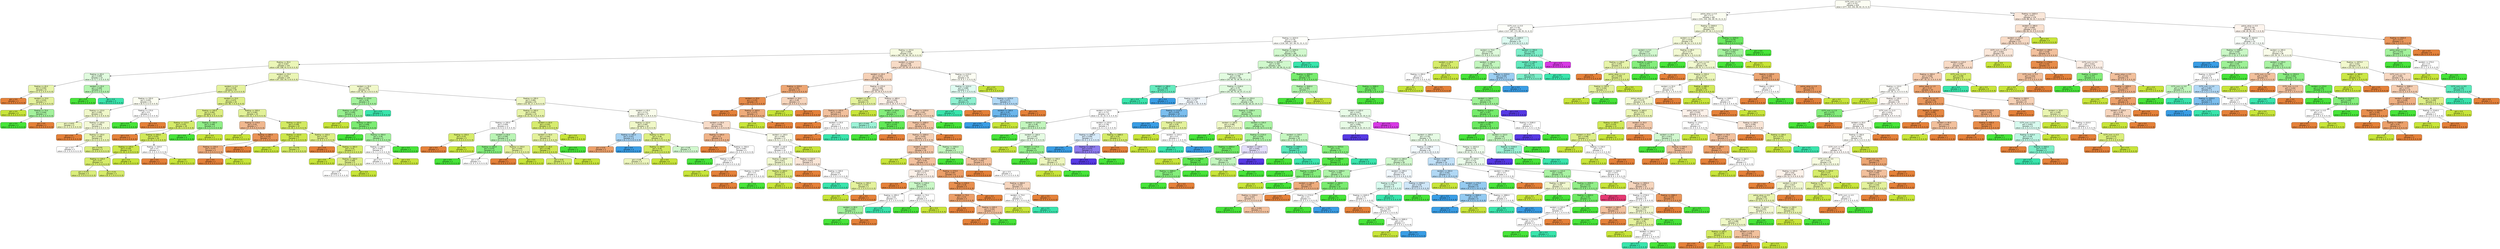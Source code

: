 digraph Tree {
node [shape=box, style="filled, rounded", color="black", fontname=helvetica] ;
edge [fontname=helvetica] ;
0 [label="CCTV_num <= 1.5\ngini = 0.757\nsamples = 659\nvalue = [277, 322, 242, 84, 62, 21, 6, 2]", fillcolor="#fcfdf3"] ;
1 [label="police_value <= 0.5\ngini = 0.77\nsamples = 481\nvalue = [151, 234, 192, 69, 55, 21, 6, 2]", fillcolor="#fbfdf0"] ;
0 -> 1 [labeldistance=2.5, labelangle=45, headlabel="True"] ;
2 [label="CCTV_num <= 0.5\ngini = 0.781\nsamples = 414\nvalue = [117, 187, 173, 68, 55, 21, 6, 2]", fillcolor="#fdfef9"] ;
1 -> 2 ;
3 [label="floating <= 1610.0\ngini = 0.776\nsamples = 395\nvalue = [116, 181, 167, 58, 51, 21, 4, 2]", fillcolor="#fdfef9"] ;
2 -> 3 ;
4 [label="floating <= 415.0\ngini = 0.699\nsamples = 210\nvalue = [96, 131, 60, 19, 12, 0, 0, 0]", fillcolor="#f6fbe0"] ;
3 -> 4 ;
5 [label="floating <= 95.0\ngini = 0.647\nsamples = 143\nvalue = [49, 108, 41, 6, 8, 0, 0, 0]", fillcolor="#ebf6b7"] ;
4 -> 5 ;
6 [label="floating <= 85.0\ngini = 0.699\nsamples = 14\nvalue = [2, 5, 7, 3, 0, 0, 0, 0]", fillcolor="#e0fbde"] ;
5 -> 6 ;
7 [label="floating <= 45.0\ngini = 0.593\nsamples = 8\nvalue = [2, 5, 2, 0, 0, 0, 0, 0]", fillcolor="#e7f4aa"] ;
6 -> 7 ;
8 [label="gini = 0.0\nsamples = 1\nvalue = [1, 0, 0, 0, 0, 0, 0, 0]", fillcolor="#e58139"] ;
7 -> 8 ;
9 [label="resident <= 15.0\ngini = 0.531\nsamples = 7\nvalue = [1, 5, 2, 0, 0, 0, 0, 0]", fillcolor="#e4f29c"] ;
7 -> 9 ;
10 [label="gini = 0.0\nsamples = 4\nvalue = [0, 5, 0, 0, 0, 0, 0, 0]", fillcolor="#c8e539"] ;
9 -> 10 ;
11 [label="floating <= 75.0\ngini = 0.444\nsamples = 3\nvalue = [1, 0, 2, 0, 0, 0, 0, 0]", fillcolor="#a3f29c"] ;
9 -> 11 ;
12 [label="gini = 0.0\nsamples = 2\nvalue = [0, 0, 2, 0, 0, 0, 0, 0]", fillcolor="#47e539"] ;
11 -> 12 ;
13 [label="gini = 0.0\nsamples = 1\nvalue = [1, 0, 0, 0, 0, 0, 0, 0]", fillcolor="#e58139"] ;
11 -> 13 ;
14 [label="resident <= 25.0\ngini = 0.469\nsamples = 6\nvalue = [0, 0, 5, 3, 0, 0, 0, 0]", fillcolor="#b5f5b0"] ;
6 -> 14 ;
15 [label="gini = 0.0\nsamples = 3\nvalue = [0, 0, 5, 0, 0, 0, 0, 0]", fillcolor="#47e539"] ;
14 -> 15 ;
16 [label="gini = 0.0\nsamples = 3\nvalue = [0, 0, 0, 3, 0, 0, 0, 0]", fillcolor="#39e5ac"] ;
14 -> 16 ;
17 [label="resident <= 25.0\ngini = 0.631\nsamples = 129\nvalue = [47, 103, 34, 3, 8, 0, 0, 0]", fillcolor="#eaf5b4"] ;
5 -> 17 ;
18 [label="resident <= 5.0\ngini = 0.529\nsamples = 59\nvalue = [23, 57, 11, 0, 0, 0, 0, 0]", fillcolor="#e4f29c"] ;
17 -> 18 ;
19 [label="floating <= 155.0\ngini = 0.635\nsamples = 15\nvalue = [8, 9, 4, 0, 0, 0, 0, 0]", fillcolor="#fbfdf0"] ;
18 -> 19 ;
20 [label="floating <= 115.0\ngini = 0.581\nsamples = 12\nvalue = [6, 9, 2, 0, 0, 0, 0, 0]", fillcolor="#f0f8c9"] ;
19 -> 20 ;
21 [label="gini = 0.625\nsamples = 5\nvalue = [2, 4, 2, 0, 0, 0, 0, 0]", fillcolor="#edf6bd"] ;
20 -> 21 ;
22 [label="floating <= 125.0\ngini = 0.494\nsamples = 7\nvalue = [4, 5, 0, 0, 0, 0, 0, 0]", fillcolor="#f4fad7"] ;
20 -> 22 ;
23 [label="gini = 0.0\nsamples = 1\nvalue = [1, 0, 0, 0, 0, 0, 0, 0]", fillcolor="#e58139"] ;
22 -> 23 ;
24 [label="floating <= 135.0\ngini = 0.469\nsamples = 6\nvalue = [3, 5, 0, 0, 0, 0, 0, 0]", fillcolor="#e9f5b0"] ;
22 -> 24 ;
25 [label="gini = 0.5\nsamples = 3\nvalue = [2, 2, 0, 0, 0, 0, 0, 0]", fillcolor="#ffffff"] ;
24 -> 25 ;
26 [label="gini = 0.375\nsamples = 3\nvalue = [1, 3, 0, 0, 0, 0, 0, 0]", fillcolor="#daee7b"] ;
24 -> 26 ;
27 [label="floating <= 175.0\ngini = 0.5\nsamples = 3\nvalue = [2, 0, 2, 0, 0, 0, 0, 0]", fillcolor="#ffffff"] ;
19 -> 27 ;
28 [label="gini = 0.0\nsamples = 1\nvalue = [0, 0, 2, 0, 0, 0, 0, 0]", fillcolor="#47e539"] ;
27 -> 28 ;
29 [label="gini = 0.0\nsamples = 2\nvalue = [2, 0, 0, 0, 0, 0, 0, 0]", fillcolor="#e58139"] ;
27 -> 29 ;
30 [label="resident <= 15.0\ngini = 0.474\nsamples = 44\nvalue = [15, 48, 7, 0, 0, 0, 0, 0]", fillcolor="#deef88"] ;
18 -> 30 ;
31 [label="floating <= 335.0\ngini = 0.462\nsamples = 22\nvalue = [5, 26, 6, 0, 0, 0, 0, 0]", fillcolor="#dcee7f"] ;
30 -> 31 ;
32 [label="floating <= 115.0\ngini = 0.331\nsamples = 18\nvalue = [5, 24, 1, 0, 0, 0, 0, 0]", fillcolor="#d5eb69"] ;
31 -> 32 ;
33 [label="gini = 0.0\nsamples = 2\nvalue = [2, 0, 0, 0, 0, 0, 0, 0]", fillcolor="#e58139"] ;
32 -> 33 ;
34 [label="floating <= 305.0\ngini = 0.253\nsamples = 16\nvalue = [3, 24, 1, 0, 0, 0, 0, 0]", fillcolor="#d1e959"] ;
32 -> 34 ;
35 [label="floating <= 145.0\ngini = 0.156\nsamples = 14\nvalue = [1, 22, 1, 0, 0, 0, 0, 0]", fillcolor="#cde74a"] ;
34 -> 35 ;
36 [label="floating <= 135.0\ngini = 0.37\nsamples = 6\nvalue = [1, 7, 1, 0, 0, 0, 0, 0]", fillcolor="#d6ec6a"] ;
35 -> 36 ;
37 [label="gini = 0.375\nsamples = 3\nvalue = [1, 3, 0, 0, 0, 0, 0, 0]", fillcolor="#daee7b"] ;
36 -> 37 ;
38 [label="gini = 0.32\nsamples = 3\nvalue = [0, 4, 1, 0, 0, 0, 0, 0]", fillcolor="#d6ec6a"] ;
36 -> 38 ;
39 [label="gini = 0.0\nsamples = 8\nvalue = [0, 15, 0, 0, 0, 0, 0, 0]", fillcolor="#c8e539"] ;
35 -> 39 ;
40 [label="floating <= 320.0\ngini = 0.5\nsamples = 2\nvalue = [2, 2, 0, 0, 0, 0, 0, 0]", fillcolor="#ffffff"] ;
34 -> 40 ;
41 [label="gini = 0.0\nsamples = 1\nvalue = [2, 0, 0, 0, 0, 0, 0, 0]", fillcolor="#e58139"] ;
40 -> 41 ;
42 [label="gini = 0.0\nsamples = 1\nvalue = [0, 2, 0, 0, 0, 0, 0, 0]", fillcolor="#c8e539"] ;
40 -> 42 ;
43 [label="floating <= 355.0\ngini = 0.408\nsamples = 4\nvalue = [0, 2, 5, 0, 0, 0, 0, 0]", fillcolor="#91ef88"] ;
31 -> 43 ;
44 [label="gini = 0.0\nsamples = 3\nvalue = [0, 0, 5, 0, 0, 0, 0, 0]", fillcolor="#47e539"] ;
43 -> 44 ;
45 [label="gini = 0.0\nsamples = 1\nvalue = [0, 2, 0, 0, 0, 0, 0, 0]", fillcolor="#c8e539"] ;
43 -> 45 ;
46 [label="floating <= 305.0\ngini = 0.463\nsamples = 22\nvalue = [10, 22, 1, 0, 0, 0, 0, 0]", fillcolor="#e2f198"] ;
30 -> 46 ;
47 [label="floating <= 170.0\ngini = 0.42\nsamples = 7\nvalue = [7, 3, 0, 0, 0, 0, 0, 0]", fillcolor="#f0b78e"] ;
46 -> 47 ;
48 [label="gini = 0.0\nsamples = 2\nvalue = [0, 2, 0, 0, 0, 0, 0, 0]", fillcolor="#c8e539"] ;
47 -> 48 ;
49 [label="floating <= 285.0\ngini = 0.219\nsamples = 5\nvalue = [7, 1, 0, 0, 0, 0, 0, 0]", fillcolor="#e99355"] ;
47 -> 49 ;
50 [label="floating <= 255.0\ngini = 0.375\nsamples = 3\nvalue = [3, 1, 0, 0, 0, 0, 0, 0]", fillcolor="#eeab7b"] ;
49 -> 50 ;
51 [label="gini = 0.0\nsamples = 2\nvalue = [3, 0, 0, 0, 0, 0, 0, 0]", fillcolor="#e58139"] ;
50 -> 51 ;
52 [label="gini = 0.0\nsamples = 1\nvalue = [0, 1, 0, 0, 0, 0, 0, 0]", fillcolor="#c8e539"] ;
50 -> 52 ;
53 [label="gini = 0.0\nsamples = 2\nvalue = [4, 0, 0, 0, 0, 0, 0, 0]", fillcolor="#e58139"] ;
49 -> 53 ;
54 [label="floating <= 325.0\ngini = 0.299\nsamples = 15\nvalue = [3, 19, 1, 0, 0, 0, 0, 0]", fillcolor="#d3ea61"] ;
46 -> 54 ;
55 [label="floating <= 315.0\ngini = 0.153\nsamples = 7\nvalue = [0, 11, 1, 0, 0, 0, 0, 0]", fillcolor="#cde74b"] ;
54 -> 55 ;
56 [label="gini = 0.0\nsamples = 4\nvalue = [0, 6, 0, 0, 0, 0, 0, 0]", fillcolor="#c8e539"] ;
55 -> 56 ;
57 [label="gini = 0.278\nsamples = 3\nvalue = [0, 5, 1, 0, 0, 0, 0, 0]", fillcolor="#d3ea61"] ;
55 -> 57 ;
58 [label="floating <= 335.0\ngini = 0.397\nsamples = 8\nvalue = [3, 8, 0, 0, 0, 0, 0, 0]", fillcolor="#ddef83"] ;
54 -> 58 ;
59 [label="gini = 0.0\nsamples = 1\nvalue = [1, 0, 0, 0, 0, 0, 0, 0]", fillcolor="#e58139"] ;
58 -> 59 ;
60 [label="floating <= 365.0\ngini = 0.32\nsamples = 7\nvalue = [2, 8, 0, 0, 0, 0, 0, 0]", fillcolor="#d6ec6a"] ;
58 -> 60 ;
61 [label="gini = 0.0\nsamples = 2\nvalue = [0, 3, 0, 0, 0, 0, 0, 0]", fillcolor="#c8e539"] ;
60 -> 61 ;
62 [label="floating <= 400.0\ngini = 0.408\nsamples = 5\nvalue = [2, 5, 0, 0, 0, 0, 0, 0]", fillcolor="#deef88"] ;
60 -> 62 ;
63 [label="gini = 0.5\nsamples = 3\nvalue = [2, 2, 0, 0, 0, 0, 0, 0]", fillcolor="#ffffff"] ;
62 -> 63 ;
64 [label="gini = 0.0\nsamples = 2\nvalue = [0, 3, 0, 0, 0, 0, 0, 0]", fillcolor="#c8e539"] ;
62 -> 64 ;
65 [label="resident <= 35.0\ngini = 0.695\nsamples = 70\nvalue = [24, 46, 23, 3, 8, 0, 0, 0]", fillcolor="#f0f8c9"] ;
17 -> 65 ;
66 [label="floating <= 370.0\ngini = 0.58\nsamples = 9\nvalue = [1, 2, 6, 1, 0, 0, 0, 0]", fillcolor="#a3f29c"] ;
65 -> 66 ;
67 [label="floating <= 220.0\ngini = 0.494\nsamples = 8\nvalue = [1, 2, 6, 0, 0, 0, 0, 0]", fillcolor="#96f08e"] ;
66 -> 67 ;
68 [label="gini = 0.0\nsamples = 1\nvalue = [0, 1, 0, 0, 0, 0, 0, 0]", fillcolor="#c8e539"] ;
67 -> 68 ;
69 [label="floating <= 295.0\ngini = 0.406\nsamples = 7\nvalue = [1, 1, 6, 0, 0, 0, 0, 0]", fillcolor="#7cec72"] ;
67 -> 69 ;
70 [label="gini = 0.0\nsamples = 2\nvalue = [0, 0, 3, 0, 0, 0, 0, 0]", fillcolor="#47e539"] ;
69 -> 70 ;
71 [label="floating <= 350.0\ngini = 0.56\nsamples = 5\nvalue = [1, 1, 3, 0, 0, 0, 0, 0]", fillcolor="#a3f29c"] ;
69 -> 71 ;
72 [label="floating <= 330.0\ngini = 0.667\nsamples = 3\nvalue = [1, 1, 1, 0, 0, 0, 0, 0]", fillcolor="#ffffff"] ;
71 -> 72 ;
73 [label="gini = 0.5\nsamples = 2\nvalue = [1, 0, 1, 0, 0, 0, 0, 0]", fillcolor="#ffffff"] ;
72 -> 73 ;
74 [label="gini = 0.0\nsamples = 1\nvalue = [0, 1, 0, 0, 0, 0, 0, 0]", fillcolor="#c8e539"] ;
72 -> 74 ;
75 [label="gini = 0.0\nsamples = 2\nvalue = [0, 0, 2, 0, 0, 0, 0, 0]", fillcolor="#47e539"] ;
71 -> 75 ;
76 [label="gini = 0.0\nsamples = 1\nvalue = [0, 0, 0, 1, 0, 0, 0, 0]", fillcolor="#39e5ac"] ;
66 -> 76 ;
77 [label="floating <= 295.0\ngini = 0.681\nsamples = 61\nvalue = [23, 44, 17, 2, 8, 0, 0, 0]", fillcolor="#eff7c4"] ;
65 -> 77 ;
78 [label="floating <= 265.0\ngini = 0.545\nsamples = 24\nvalue = [4, 21, 10, 0, 0, 0, 0, 0]", fillcolor="#e7f4a8"] ;
77 -> 78 ;
79 [label="floating <= 205.0\ngini = 0.656\nsamples = 11\nvalue = [4, 6, 6, 0, 0, 0, 0, 0]", fillcolor="#ffffff"] ;
78 -> 79 ;
80 [label="floating <= 150.0\ngini = 0.32\nsamples = 3\nvalue = [1, 4, 0, 0, 0, 0, 0, 0]", fillcolor="#d6ec6a"] ;
79 -> 80 ;
81 [label="gini = 0.0\nsamples = 1\nvalue = [1, 0, 0, 0, 0, 0, 0, 0]", fillcolor="#e58139"] ;
80 -> 81 ;
82 [label="gini = 0.0\nsamples = 2\nvalue = [0, 4, 0, 0, 0, 0, 0, 0]", fillcolor="#c8e539"] ;
80 -> 82 ;
83 [label="resident <= 55.0\ngini = 0.595\nsamples = 8\nvalue = [3, 2, 6, 0, 0, 0, 0, 0]", fillcolor="#baf5b5"] ;
79 -> 83 ;
84 [label="floating <= 245.0\ngini = 0.375\nsamples = 6\nvalue = [2, 0, 6, 0, 0, 0, 0, 0]", fillcolor="#84ee7b"] ;
83 -> 84 ;
85 [label="gini = 0.0\nsamples = 2\nvalue = [0, 0, 4, 0, 0, 0, 0, 0]", fillcolor="#47e539"] ;
84 -> 85 ;
86 [label="gini = 0.5\nsamples = 4\nvalue = [2, 0, 2, 0, 0, 0, 0, 0]", fillcolor="#ffffff"] ;
84 -> 86 ;
87 [label="floating <= 235.0\ngini = 0.444\nsamples = 2\nvalue = [1, 2, 0, 0, 0, 0, 0, 0]", fillcolor="#e4f29c"] ;
83 -> 87 ;
88 [label="gini = 0.0\nsamples = 1\nvalue = [1, 0, 0, 0, 0, 0, 0, 0]", fillcolor="#e58139"] ;
87 -> 88 ;
89 [label="gini = 0.0\nsamples = 1\nvalue = [0, 2, 0, 0, 0, 0, 0, 0]", fillcolor="#c8e539"] ;
87 -> 89 ;
90 [label="resident <= 65.0\ngini = 0.332\nsamples = 13\nvalue = [0, 15, 4, 0, 0, 0, 0, 0]", fillcolor="#d7ec6e"] ;
78 -> 90 ;
91 [label="resident <= 55.0\ngini = 0.444\nsamples = 9\nvalue = [0, 8, 4, 0, 0, 0, 0, 0]", fillcolor="#e4f29c"] ;
90 -> 91 ;
92 [label="resident <= 45.0\ngini = 0.198\nsamples = 7\nvalue = [0, 8, 1, 0, 0, 0, 0, 0]", fillcolor="#cfe852"] ;
91 -> 92 ;
93 [label="gini = 0.32\nsamples = 5\nvalue = [0, 4, 1, 0, 0, 0, 0, 0]", fillcolor="#d6ec6a"] ;
92 -> 93 ;
94 [label="gini = 0.0\nsamples = 2\nvalue = [0, 4, 0, 0, 0, 0, 0, 0]", fillcolor="#c8e539"] ;
92 -> 94 ;
95 [label="gini = 0.0\nsamples = 2\nvalue = [0, 0, 3, 0, 0, 0, 0, 0]", fillcolor="#47e539"] ;
91 -> 95 ;
96 [label="gini = 0.0\nsamples = 4\nvalue = [0, 7, 0, 0, 0, 0, 0, 0]", fillcolor="#c8e539"] ;
90 -> 96 ;
97 [label="resident <= 45.0\ngini = 0.711\nsamples = 37\nvalue = [19, 23, 7, 2, 8, 0, 0, 0]", fillcolor="#f9fceb"] ;
77 -> 97 ;
98 [label="floating <= 315.0\ngini = 0.687\nsamples = 18\nvalue = [6, 15, 4, 0, 8, 0, 0, 0]", fillcolor="#f0f8c8"] ;
97 -> 98 ;
99 [label="floating <= 305.0\ngini = 0.521\nsamples = 6\nvalue = [4, 1, 0, 0, 8, 0, 0, 0]", fillcolor="#a7d3f3"] ;
98 -> 99 ;
100 [label="gini = 0.32\nsamples = 2\nvalue = [4, 1, 0, 0, 0, 0, 0, 0]", fillcolor="#eca06a"] ;
99 -> 100 ;
101 [label="gini = 0.0\nsamples = 4\nvalue = [0, 0, 0, 0, 8, 0, 0, 0]", fillcolor="#399de5"] ;
99 -> 101 ;
102 [label="floating <= 370.0\ngini = 0.46\nsamples = 12\nvalue = [2, 14, 4, 0, 0, 0, 0, 0]", fillcolor="#ddef83"] ;
98 -> 102 ;
103 [label="floating <= 330.0\ngini = 0.26\nsamples = 9\nvalue = [2, 11, 0, 0, 0, 0, 0, 0]", fillcolor="#d2ea5d"] ;
102 -> 103 ;
104 [label="gini = 0.48\nsamples = 3\nvalue = [2, 3, 0, 0, 0, 0, 0, 0]", fillcolor="#edf6bd"] ;
103 -> 104 ;
105 [label="gini = 0.0\nsamples = 6\nvalue = [0, 8, 0, 0, 0, 0, 0, 0]", fillcolor="#c8e539"] ;
103 -> 105 ;
106 [label="gini = 0.49\nsamples = 3\nvalue = [0, 3, 4, 0, 0, 0, 0, 0]", fillcolor="#d1f8ce"] ;
102 -> 106 ;
107 [label="resident <= 55.0\ngini = 0.636\nsamples = 19\nvalue = [13, 8, 3, 2, 0, 0, 0, 0]", fillcolor="#f8dcc8"] ;
97 -> 107 ;
108 [label="floating <= 335.0\ngini = 0.5\nsamples = 8\nvalue = [8, 2, 2, 0, 0, 0, 0, 0]", fillcolor="#efb388"] ;
107 -> 108 ;
109 [label="gini = 0.0\nsamples = 3\nvalue = [6, 0, 0, 0, 0, 0, 0, 0]", fillcolor="#e58139"] ;
108 -> 109 ;
110 [label="floating <= 350.0\ngini = 0.667\nsamples = 5\nvalue = [2, 2, 2, 0, 0, 0, 0, 0]", fillcolor="#ffffff"] ;
108 -> 110 ;
111 [label="gini = 0.0\nsamples = 2\nvalue = [0, 0, 2, 0, 0, 0, 0, 0]", fillcolor="#47e539"] ;
110 -> 111 ;
112 [label="floating <= 370.0\ngini = 0.5\nsamples = 3\nvalue = [2, 2, 0, 0, 0, 0, 0, 0]", fillcolor="#ffffff"] ;
110 -> 112 ;
113 [label="gini = 0.0\nsamples = 1\nvalue = [0, 2, 0, 0, 0, 0, 0, 0]", fillcolor="#c8e539"] ;
112 -> 113 ;
114 [label="gini = 0.0\nsamples = 2\nvalue = [2, 0, 0, 0, 0, 0, 0, 0]", fillcolor="#e58139"] ;
112 -> 114 ;
115 [label="resident <= 100.0\ngini = 0.663\nsamples = 11\nvalue = [5, 6, 1, 2, 0, 0, 0, 0]", fillcolor="#f9fce9"] ;
107 -> 115 ;
116 [label="resident <= 65.0\ngini = 0.675\nsamples = 10\nvalue = [5, 5, 1, 2, 0, 0, 0, 0]", fillcolor="#ffffff"] ;
115 -> 116 ;
117 [label="floating <= 355.0\ngini = 0.611\nsamples = 5\nvalue = [2, 3, 1, 0, 0, 0, 0, 0]", fillcolor="#f1f8ce"] ;
116 -> 117 ;
118 [label="floating <= 315.0\ngini = 0.5\nsamples = 2\nvalue = [1, 0, 1, 0, 0, 0, 0, 0]", fillcolor="#ffffff"] ;
117 -> 118 ;
119 [label="gini = 0.0\nsamples = 1\nvalue = [1, 0, 0, 0, 0, 0, 0, 0]", fillcolor="#e58139"] ;
118 -> 119 ;
120 [label="gini = 0.0\nsamples = 1\nvalue = [0, 0, 1, 0, 0, 0, 0, 0]", fillcolor="#47e539"] ;
118 -> 120 ;
121 [label="floating <= 400.0\ngini = 0.375\nsamples = 3\nvalue = [1, 3, 0, 0, 0, 0, 0, 0]", fillcolor="#daee7b"] ;
117 -> 121 ;
122 [label="gini = 0.0\nsamples = 2\nvalue = [0, 3, 0, 0, 0, 0, 0, 0]", fillcolor="#c8e539"] ;
121 -> 122 ;
123 [label="gini = 0.0\nsamples = 1\nvalue = [1, 0, 0, 0, 0, 0, 0, 0]", fillcolor="#e58139"] ;
121 -> 123 ;
124 [label="floating <= 315.0\ngini = 0.653\nsamples = 5\nvalue = [3, 2, 0, 2, 0, 0, 0, 0]", fillcolor="#fae6d7"] ;
116 -> 124 ;
125 [label="gini = 0.0\nsamples = 1\nvalue = [2, 0, 0, 0, 0, 0, 0, 0]", fillcolor="#e58139"] ;
124 -> 125 ;
126 [label="floating <= 340.0\ngini = 0.64\nsamples = 4\nvalue = [1, 2, 0, 2, 0, 0, 0, 0]", fillcolor="#ffffff"] ;
124 -> 126 ;
127 [label="gini = 0.0\nsamples = 2\nvalue = [0, 0, 0, 2, 0, 0, 0, 0]", fillcolor="#39e5ac"] ;
126 -> 127 ;
128 [label="floating <= 365.0\ngini = 0.444\nsamples = 2\nvalue = [1, 2, 0, 0, 0, 0, 0, 0]", fillcolor="#e4f29c"] ;
126 -> 128 ;
129 [label="gini = 0.0\nsamples = 1\nvalue = [0, 2, 0, 0, 0, 0, 0, 0]", fillcolor="#c8e539"] ;
128 -> 129 ;
130 [label="gini = 0.0\nsamples = 1\nvalue = [1, 0, 0, 0, 0, 0, 0, 0]", fillcolor="#e58139"] ;
128 -> 130 ;
131 [label="gini = 0.0\nsamples = 1\nvalue = [0, 1, 0, 0, 0, 0, 0, 0]", fillcolor="#c8e539"] ;
115 -> 131 ;
132 [label="resident <= 115.0\ngini = 0.708\nsamples = 67\nvalue = [47, 23, 19, 13, 4, 0, 0, 0]", fillcolor="#f7dbc6"] ;
4 -> 132 ;
133 [label="resident <= 45.0\ngini = 0.645\nsamples = 52\nvalue = [42, 15, 19, 6, 0, 0, 0, 0]", fillcolor="#f6d1b7"] ;
132 -> 133 ;
134 [label="floating <= 525.0\ngini = 0.351\nsamples = 12\nvalue = [17, 5, 0, 0, 0, 0, 0, 0]", fillcolor="#eda673"] ;
133 -> 134 ;
135 [label="resident <= 25.0\ngini = 0.153\nsamples = 8\nvalue = [11, 1, 0, 0, 0, 0, 0, 0]", fillcolor="#e78c4b"] ;
134 -> 135 ;
136 [label="gini = 0.0\nsamples = 5\nvalue = [8, 0, 0, 0, 0, 0, 0, 0]", fillcolor="#e58139"] ;
135 -> 136 ;
137 [label="floating <= 445.0\ngini = 0.375\nsamples = 3\nvalue = [3, 1, 0, 0, 0, 0, 0, 0]", fillcolor="#eeab7b"] ;
135 -> 137 ;
138 [label="gini = 0.0\nsamples = 1\nvalue = [0, 1, 0, 0, 0, 0, 0, 0]", fillcolor="#c8e539"] ;
137 -> 138 ;
139 [label="gini = 0.0\nsamples = 2\nvalue = [3, 0, 0, 0, 0, 0, 0, 0]", fillcolor="#e58139"] ;
137 -> 139 ;
140 [label="resident <= 20.0\ngini = 0.48\nsamples = 4\nvalue = [6, 4, 0, 0, 0, 0, 0, 0]", fillcolor="#f6d5bd"] ;
134 -> 140 ;
141 [label="gini = 0.0\nsamples = 1\nvalue = [0, 4, 0, 0, 0, 0, 0, 0]", fillcolor="#c8e539"] ;
140 -> 141 ;
142 [label="gini = 0.0\nsamples = 3\nvalue = [6, 0, 0, 0, 0, 0, 0, 0]", fillcolor="#e58139"] ;
140 -> 142 ;
143 [label="floating <= 470.0\ngini = 0.688\nsamples = 40\nvalue = [25, 10, 19, 6, 0, 0, 0, 0]", fillcolor="#fbede2"] ;
133 -> 143 ;
144 [label="resident <= 70.0\ngini = 0.531\nsamples = 6\nvalue = [2, 5, 0, 1, 0, 0, 0, 0]", fillcolor="#e4f29c"] ;
143 -> 144 ;
145 [label="floating <= 435.0\ngini = 0.444\nsamples = 3\nvalue = [2, 0, 0, 1, 0, 0, 0, 0]", fillcolor="#f2c09c"] ;
144 -> 145 ;
146 [label="gini = 0.0\nsamples = 1\nvalue = [1, 0, 0, 0, 0, 0, 0, 0]", fillcolor="#e58139"] ;
145 -> 146 ;
147 [label="resident <= 55.0\ngini = 0.5\nsamples = 2\nvalue = [1, 0, 0, 1, 0, 0, 0, 0]", fillcolor="#ffffff"] ;
145 -> 147 ;
148 [label="gini = 0.0\nsamples = 1\nvalue = [1, 0, 0, 0, 0, 0, 0, 0]", fillcolor="#e58139"] ;
147 -> 148 ;
149 [label="gini = 0.0\nsamples = 1\nvalue = [0, 0, 0, 1, 0, 0, 0, 0]", fillcolor="#39e5ac"] ;
147 -> 149 ;
150 [label="gini = 0.0\nsamples = 3\nvalue = [0, 5, 0, 0, 0, 0, 0, 0]", fillcolor="#c8e539"] ;
144 -> 150 ;
151 [label="floating <= 485.0\ngini = 0.652\nsamples = 34\nvalue = [23, 5, 19, 5, 0, 0, 0, 0]", fillcolor="#fcf0e7"] ;
143 -> 151 ;
152 [label="resident <= 55.0\ngini = 0.43\nsamples = 7\nvalue = [1, 0, 8, 2, 0, 0, 0, 0]", fillcolor="#84ee7b"] ;
151 -> 152 ;
153 [label="gini = 0.444\nsamples = 3\nvalue = [0, 0, 1, 2, 0, 0, 0, 0]", fillcolor="#9cf2d6"] ;
152 -> 153 ;
154 [label="resident <= 65.0\ngini = 0.219\nsamples = 4\nvalue = [1, 0, 7, 0, 0, 0, 0, 0]", fillcolor="#61e955"] ;
152 -> 154 ;
155 [label="gini = 0.0\nsamples = 3\nvalue = [0, 0, 7, 0, 0, 0, 0, 0]", fillcolor="#47e539"] ;
154 -> 155 ;
156 [label="gini = 0.0\nsamples = 1\nvalue = [1, 0, 0, 0, 0, 0, 0, 0]", fillcolor="#e58139"] ;
154 -> 156 ;
157 [label="floating <= 1155.0\ngini = 0.62\nsamples = 27\nvalue = [22, 5, 11, 3, 0, 0, 0, 0]", fillcolor="#f5d1b6"] ;
151 -> 157 ;
158 [label="floating <= 1095.0\ngini = 0.597\nsamples = 24\nvalue = [22, 5, 8, 3, 0, 0, 0, 0]", fillcolor="#f3c4a3"] ;
157 -> 158 ;
159 [label="floating <= 1000.0\ngini = 0.635\nsamples = 22\nvalue = [18, 5, 8, 3, 0, 0, 0, 0]", fillcolor="#f5cfb3"] ;
158 -> 159 ;
160 [label="resident <= 55.0\ngini = 0.625\nsamples = 18\nvalue = [16, 5, 5, 3, 0, 0, 0, 0]", fillcolor="#f3c5a4"] ;
159 -> 160 ;
161 [label="gini = 0.0\nsamples = 1\nvalue = [0, 2, 0, 0, 0, 0, 0, 0]", fillcolor="#c8e539"] ;
160 -> 161 ;
162 [label="floating <= 575.0\ngini = 0.59\nsamples = 17\nvalue = [16, 3, 5, 3, 0, 0, 0, 0]", fillcolor="#f2c09c"] ;
160 -> 162 ;
163 [label="resident <= 65.0\ngini = 0.71\nsamples = 9\nvalue = [5, 2, 4, 2, 0, 0, 0, 0]", fillcolor="#fcf1e9"] ;
162 -> 163 ;
164 [label="gini = 0.0\nsamples = 2\nvalue = [4, 0, 0, 0, 0, 0, 0, 0]", fillcolor="#e58139"] ;
163 -> 164 ;
165 [label="floating <= 530.0\ngini = 0.691\nsamples = 7\nvalue = [1, 2, 4, 2, 0, 0, 0, 0]", fillcolor="#caf8c6"] ;
163 -> 165 ;
166 [label="floating <= 495.0\ngini = 0.64\nsamples = 4\nvalue = [1, 0, 2, 2, 0, 0, 0, 0]", fillcolor="#ffffff"] ;
165 -> 166 ;
167 [label="resident <= 85.0\ngini = 0.444\nsamples = 2\nvalue = [1, 0, 2, 0, 0, 0, 0, 0]", fillcolor="#a3f29c"] ;
166 -> 167 ;
168 [label="gini = 0.0\nsamples = 1\nvalue = [0, 0, 2, 0, 0, 0, 0, 0]", fillcolor="#47e539"] ;
167 -> 168 ;
169 [label="gini = 0.0\nsamples = 1\nvalue = [1, 0, 0, 0, 0, 0, 0, 0]", fillcolor="#e58139"] ;
167 -> 169 ;
170 [label="gini = 0.0\nsamples = 2\nvalue = [0, 0, 0, 2, 0, 0, 0, 0]", fillcolor="#39e5ac"] ;
166 -> 170 ;
171 [label="resident <= 75.0\ngini = 0.5\nsamples = 3\nvalue = [0, 2, 2, 0, 0, 0, 0, 0]", fillcolor="#ffffff"] ;
165 -> 171 ;
172 [label="gini = 0.0\nsamples = 2\nvalue = [0, 0, 2, 0, 0, 0, 0, 0]", fillcolor="#47e539"] ;
171 -> 172 ;
173 [label="gini = 0.0\nsamples = 1\nvalue = [0, 2, 0, 0, 0, 0, 0, 0]", fillcolor="#c8e539"] ;
171 -> 173 ;
174 [label="floating <= 670.0\ngini = 0.367\nsamples = 8\nvalue = [11, 1, 1, 1, 0, 0, 0, 0]", fillcolor="#eb9e67"] ;
162 -> 174 ;
175 [label="floating <= 630.0\ngini = 0.18\nsamples = 5\nvalue = [9, 0, 1, 0, 0, 0, 0, 0]", fillcolor="#e88f4f"] ;
174 -> 175 ;
176 [label="resident <= 75.0\ngini = 0.32\nsamples = 3\nvalue = [4, 0, 1, 0, 0, 0, 0, 0]", fillcolor="#eca06a"] ;
175 -> 176 ;
177 [label="gini = 0.0\nsamples = 1\nvalue = [2, 0, 0, 0, 0, 0, 0, 0]", fillcolor="#e58139"] ;
176 -> 177 ;
178 [label="floating <= 605.0\ngini = 0.444\nsamples = 2\nvalue = [2, 0, 1, 0, 0, 0, 0, 0]", fillcolor="#f2c09c"] ;
176 -> 178 ;
179 [label="gini = 0.0\nsamples = 1\nvalue = [2, 0, 0, 0, 0, 0, 0, 0]", fillcolor="#e58139"] ;
178 -> 179 ;
180 [label="gini = 0.0\nsamples = 1\nvalue = [0, 0, 1, 0, 0, 0, 0, 0]", fillcolor="#47e539"] ;
178 -> 180 ;
181 [label="gini = 0.0\nsamples = 2\nvalue = [5, 0, 0, 0, 0, 0, 0, 0]", fillcolor="#e58139"] ;
175 -> 181 ;
182 [label="floating <= 860.0\ngini = 0.625\nsamples = 3\nvalue = [2, 1, 0, 1, 0, 0, 0, 0]", fillcolor="#f6d5bd"] ;
174 -> 182 ;
183 [label="resident <= 75.0\ngini = 0.5\nsamples = 2\nvalue = [0, 1, 0, 1, 0, 0, 0, 0]", fillcolor="#ffffff"] ;
182 -> 183 ;
184 [label="gini = 0.0\nsamples = 1\nvalue = [0, 1, 0, 0, 0, 0, 0, 0]", fillcolor="#c8e539"] ;
183 -> 184 ;
185 [label="gini = 0.0\nsamples = 1\nvalue = [0, 0, 0, 1, 0, 0, 0, 0]", fillcolor="#39e5ac"] ;
183 -> 185 ;
186 [label="gini = 0.0\nsamples = 1\nvalue = [2, 0, 0, 0, 0, 0, 0, 0]", fillcolor="#e58139"] ;
182 -> 186 ;
187 [label="floating <= 1050.0\ngini = 0.48\nsamples = 4\nvalue = [2, 0, 3, 0, 0, 0, 0, 0]", fillcolor="#c2f6bd"] ;
159 -> 187 ;
188 [label="gini = 0.0\nsamples = 1\nvalue = [0, 0, 2, 0, 0, 0, 0, 0]", fillcolor="#47e539"] ;
187 -> 188 ;
189 [label="floating <= 1065.0\ngini = 0.444\nsamples = 3\nvalue = [2, 0, 1, 0, 0, 0, 0, 0]", fillcolor="#f2c09c"] ;
187 -> 189 ;
190 [label="gini = 0.0\nsamples = 1\nvalue = [1, 0, 0, 0, 0, 0, 0, 0]", fillcolor="#e58139"] ;
189 -> 190 ;
191 [label="gini = 0.5\nsamples = 2\nvalue = [1, 0, 1, 0, 0, 0, 0, 0]", fillcolor="#ffffff"] ;
189 -> 191 ;
192 [label="gini = 0.0\nsamples = 2\nvalue = [4, 0, 0, 0, 0, 0, 0, 0]", fillcolor="#e58139"] ;
158 -> 192 ;
193 [label="gini = 0.0\nsamples = 3\nvalue = [0, 0, 3, 0, 0, 0, 0, 0]", fillcolor="#47e539"] ;
157 -> 193 ;
194 [label="floating <= 1115.0\ngini = 0.733\nsamples = 15\nvalue = [5, 8, 0, 7, 4, 0, 0, 0]", fillcolor="#fcfdf3"] ;
132 -> 194 ;
195 [label="floating <= 1015.0\ngini = 0.685\nsamples = 11\nvalue = [5, 1, 0, 7, 4, 0, 0, 0]", fillcolor="#defbf1"] ;
194 -> 195 ;
196 [label="resident <= 150.0\ngini = 0.42\nsamples = 6\nvalue = [3, 0, 0, 7, 0, 0, 0, 0]", fillcolor="#8ef0d0"] ;
195 -> 196 ;
197 [label="gini = 0.0\nsamples = 5\nvalue = [0, 0, 0, 7, 0, 0, 0, 0]", fillcolor="#39e5ac"] ;
196 -> 197 ;
198 [label="gini = 0.0\nsamples = 1\nvalue = [3, 0, 0, 0, 0, 0, 0, 0]", fillcolor="#e58139"] ;
196 -> 198 ;
199 [label="floating <= 1070.0\ngini = 0.571\nsamples = 5\nvalue = [2, 1, 0, 0, 4, 0, 0, 0]", fillcolor="#b0d8f5"] ;
195 -> 199 ;
200 [label="resident <= 160.0\ngini = 0.32\nsamples = 4\nvalue = [0, 1, 0, 0, 4, 0, 0, 0]", fillcolor="#6ab6ec"] ;
199 -> 200 ;
201 [label="gini = 0.0\nsamples = 3\nvalue = [0, 0, 0, 0, 4, 0, 0, 0]", fillcolor="#399de5"] ;
200 -> 201 ;
202 [label="gini = 0.0\nsamples = 1\nvalue = [0, 1, 0, 0, 0, 0, 0, 0]", fillcolor="#c8e539"] ;
200 -> 202 ;
203 [label="gini = 0.0\nsamples = 1\nvalue = [2, 0, 0, 0, 0, 0, 0, 0]", fillcolor="#e58139"] ;
199 -> 203 ;
204 [label="gini = 0.0\nsamples = 4\nvalue = [0, 7, 0, 0, 0, 0, 0, 0]", fillcolor="#c8e539"] ;
194 -> 204 ;
205 [label="floating <= 3255.0\ngini = 0.776\nsamples = 185\nvalue = [20, 50, 107, 39, 39, 21, 4, 2]", fillcolor="#d2f9ce"] ;
3 -> 205 ;
206 [label="floating <= 3025.0\ngini = 0.769\nsamples = 181\nvalue = [20, 50, 107, 30, 39, 21, 4, 2]", fillcolor="#d0f8cc"] ;
205 -> 206 ;
207 [label="floating <= 1735.0\ngini = 0.798\nsamples = 150\nvalue = [20, 46, 75, 28, 39, 17, 4, 2]", fillcolor="#e2fbe0"] ;
206 -> 207 ;
208 [label="resident <= 180.0\ngini = 0.298\nsamples = 6\nvalue = [0, 0, 0, 9, 2, 0, 0, 0]", fillcolor="#65ebbe"] ;
207 -> 208 ;
209 [label="gini = 0.0\nsamples = 5\nvalue = [0, 0, 0, 9, 0, 0, 0, 0]", fillcolor="#39e5ac"] ;
208 -> 209 ;
210 [label="gini = 0.0\nsamples = 1\nvalue = [0, 0, 0, 0, 2, 0, 0, 0]", fillcolor="#399de5"] ;
208 -> 210 ;
211 [label="floating <= 2140.0\ngini = 0.79\nsamples = 144\nvalue = [20, 46, 75, 19, 37, 17, 4, 2]", fillcolor="#e0fbde"] ;
207 -> 211 ;
212 [label="floating <= 2005.0\ngini = 0.727\nsamples = 26\nvalue = [1, 13, 10, 1, 15, 3, 0, 0]", fillcolor="#f2f8fd"] ;
211 -> 212 ;
213 [label="resident <= 210.0\ngini = 0.712\nsamples = 16\nvalue = [1, 10, 10, 0, 4, 3, 0, 0]", fillcolor="#ffffff"] ;
212 -> 213 ;
214 [label="resident <= 120.0\ngini = 0.48\nsamples = 9\nvalue = [0, 6, 9, 0, 0, 0, 0, 0]", fillcolor="#c2f6bd"] ;
213 -> 214 ;
215 [label="gini = 0.0\nsamples = 1\nvalue = [0, 0, 2, 0, 0, 0, 0, 0]", fillcolor="#47e539"] ;
214 -> 215 ;
216 [label="resident <= 160.0\ngini = 0.497\nsamples = 8\nvalue = [0, 6, 7, 0, 0, 0, 0, 0]", fillcolor="#e5fbe3"] ;
214 -> 216 ;
217 [label="gini = 0.0\nsamples = 2\nvalue = [0, 3, 0, 0, 0, 0, 0, 0]", fillcolor="#c8e539"] ;
216 -> 217 ;
218 [label="resident <= 175.0\ngini = 0.42\nsamples = 6\nvalue = [0, 3, 7, 0, 0, 0, 0, 0]", fillcolor="#96f08e"] ;
216 -> 218 ;
219 [label="gini = 0.0\nsamples = 3\nvalue = [0, 0, 5, 0, 0, 0, 0, 0]", fillcolor="#47e539"] ;
218 -> 219 ;
220 [label="resident <= 190.0\ngini = 0.48\nsamples = 3\nvalue = [0, 3, 2, 0, 0, 0, 0, 0]", fillcolor="#edf6bd"] ;
218 -> 220 ;
221 [label="gini = 0.0\nsamples = 2\nvalue = [0, 3, 0, 0, 0, 0, 0, 0]", fillcolor="#c8e539"] ;
220 -> 221 ;
222 [label="gini = 0.0\nsamples = 1\nvalue = [0, 0, 2, 0, 0, 0, 0, 0]", fillcolor="#47e539"] ;
220 -> 222 ;
223 [label="resident <= 225.0\ngini = 0.746\nsamples = 7\nvalue = [1, 4, 1, 0, 4, 3, 0, 0]", fillcolor="#ffffff"] ;
213 -> 223 ;
224 [label="floating <= 1890.0\ngini = 0.594\nsamples = 4\nvalue = [0, 0, 1, 0, 4, 3, 0, 0]", fillcolor="#d7ebfa"] ;
223 -> 224 ;
225 [label="gini = 0.0\nsamples = 2\nvalue = [0, 0, 0, 0, 4, 0, 0, 0]", fillcolor="#399de5"] ;
224 -> 225 ;
226 [label="floating <= 1935.0\ngini = 0.375\nsamples = 2\nvalue = [0, 0, 1, 0, 0, 3, 0, 0]", fillcolor="#8e7bee"] ;
224 -> 226 ;
227 [label="gini = 0.0\nsamples = 1\nvalue = [0, 0, 0, 0, 0, 3, 0, 0]", fillcolor="#5639e5"] ;
226 -> 227 ;
228 [label="gini = 0.0\nsamples = 1\nvalue = [0, 0, 1, 0, 0, 0, 0, 0]", fillcolor="#47e539"] ;
226 -> 228 ;
229 [label="floating <= 1880.0\ngini = 0.32\nsamples = 3\nvalue = [1, 4, 0, 0, 0, 0, 0, 0]", fillcolor="#d6ec6a"] ;
223 -> 229 ;
230 [label="gini = 0.0\nsamples = 1\nvalue = [1, 0, 0, 0, 0, 0, 0, 0]", fillcolor="#e58139"] ;
229 -> 230 ;
231 [label="gini = 0.0\nsamples = 2\nvalue = [0, 4, 0, 0, 0, 0, 0, 0]", fillcolor="#c8e539"] ;
229 -> 231 ;
232 [label="floating <= 2110.0\ngini = 0.418\nsamples = 10\nvalue = [0, 3, 0, 1, 11, 0, 0, 0]", fillcolor="#7bbeee"] ;
212 -> 232 ;
233 [label="gini = 0.0\nsamples = 6\nvalue = [0, 0, 0, 0, 10, 0, 0, 0]", fillcolor="#399de5"] ;
232 -> 233 ;
234 [label="floating <= 2125.0\ngini = 0.56\nsamples = 4\nvalue = [0, 3, 0, 1, 1, 0, 0, 0]", fillcolor="#e4f29c"] ;
232 -> 234 ;
235 [label="gini = 0.0\nsamples = 2\nvalue = [0, 3, 0, 0, 0, 0, 0, 0]", fillcolor="#c8e539"] ;
234 -> 235 ;
236 [label="resident <= 225.0\ngini = 0.5\nsamples = 2\nvalue = [0, 0, 0, 1, 1, 0, 0, 0]", fillcolor="#ffffff"] ;
234 -> 236 ;
237 [label="gini = 0.0\nsamples = 1\nvalue = [0, 0, 0, 1, 0, 0, 0, 0]", fillcolor="#39e5ac"] ;
236 -> 237 ;
238 [label="gini = 0.0\nsamples = 1\nvalue = [0, 0, 0, 0, 1, 0, 0, 0]", fillcolor="#399de5"] ;
236 -> 238 ;
239 [label="resident <= 255.0\ngini = 0.786\nsamples = 118\nvalue = [19, 33, 65, 18, 22, 14, 4, 2]", fillcolor="#d6f9d3"] ;
211 -> 239 ;
240 [label="floating <= 2395.0\ngini = 0.631\nsamples = 39\nvalue = [1, 11, 31, 10, 0, 4, 0, 0]", fillcolor="#aff4a9"] ;
239 -> 240 ;
241 [label="resident <= 160.0\ngini = 0.486\nsamples = 7\nvalue = [0, 7, 5, 0, 0, 0, 0, 0]", fillcolor="#eff8c6"] ;
240 -> 241 ;
242 [label="gini = 0.0\nsamples = 3\nvalue = [0, 0, 5, 0, 0, 0, 0, 0]", fillcolor="#47e539"] ;
241 -> 242 ;
243 [label="gini = 0.0\nsamples = 4\nvalue = [0, 7, 0, 0, 0, 0, 0, 0]", fillcolor="#c8e539"] ;
241 -> 243 ;
244 [label="resident <= 235.0\ngini = 0.6\nsamples = 32\nvalue = [1, 4, 26, 10, 0, 4, 0, 0]", fillcolor="#abf3a4"] ;
240 -> 244 ;
245 [label="floating <= 2725.0\ngini = 0.593\nsamples = 14\nvalue = [1, 3, 11, 0, 0, 4, 0, 0]", fillcolor="#a9f3a3"] ;
244 -> 245 ;
246 [label="floating <= 2655.0\ngini = 0.34\nsamples = 7\nvalue = [1, 1, 8, 0, 0, 0, 0, 0]", fillcolor="#70eb65"] ;
245 -> 246 ;
247 [label="gini = 0.0\nsamples = 1\nvalue = [0, 1, 0, 0, 0, 0, 0, 0]", fillcolor="#c8e539"] ;
246 -> 247 ;
248 [label="floating <= 2700.0\ngini = 0.198\nsamples = 6\nvalue = [1, 0, 8, 0, 0, 0, 0, 0]", fillcolor="#5ee852"] ;
246 -> 248 ;
249 [label="floating <= 2680.0\ngini = 0.375\nsamples = 4\nvalue = [1, 0, 3, 0, 0, 0, 0, 0]", fillcolor="#84ee7b"] ;
248 -> 249 ;
250 [label="gini = 0.0\nsamples = 3\nvalue = [0, 0, 3, 0, 0, 0, 0, 0]", fillcolor="#47e539"] ;
249 -> 250 ;
251 [label="gini = 0.0\nsamples = 1\nvalue = [1, 0, 0, 0, 0, 0, 0, 0]", fillcolor="#e58139"] ;
249 -> 251 ;
252 [label="gini = 0.0\nsamples = 2\nvalue = [0, 0, 5, 0, 0, 0, 0, 0]", fillcolor="#47e539"] ;
248 -> 252 ;
253 [label="resident <= 220.0\ngini = 0.642\nsamples = 7\nvalue = [0, 2, 3, 0, 0, 4, 0, 0]", fillcolor="#e3defb"] ;
245 -> 253 ;
254 [label="floating <= 2975.0\ngini = 0.48\nsamples = 4\nvalue = [0, 2, 3, 0, 0, 0, 0, 0]", fillcolor="#c2f6bd"] ;
253 -> 254 ;
255 [label="gini = 0.0\nsamples = 1\nvalue = [0, 2, 0, 0, 0, 0, 0, 0]", fillcolor="#c8e539"] ;
254 -> 255 ;
256 [label="gini = 0.0\nsamples = 3\nvalue = [0, 0, 3, 0, 0, 0, 0, 0]", fillcolor="#47e539"] ;
254 -> 256 ;
257 [label="gini = 0.0\nsamples = 3\nvalue = [0, 0, 0, 0, 0, 4, 0, 0]", fillcolor="#5639e5"] ;
253 -> 257 ;
258 [label="resident <= 245.0\ngini = 0.518\nsamples = 18\nvalue = [0, 1, 15, 10, 0, 0, 0, 0]", fillcolor="#c6f7c1"] ;
244 -> 258 ;
259 [label="floating <= 2450.0\ngini = 0.245\nsamples = 6\nvalue = [0, 0, 1, 6, 0, 0, 0, 0]", fillcolor="#5ae9ba"] ;
258 -> 259 ;
260 [label="gini = 0.0\nsamples = 1\nvalue = [0, 0, 1, 0, 0, 0, 0, 0]", fillcolor="#47e539"] ;
259 -> 260 ;
261 [label="gini = 0.0\nsamples = 5\nvalue = [0, 0, 0, 6, 0, 0, 0, 0]", fillcolor="#39e5ac"] ;
259 -> 261 ;
262 [label="floating <= 2970.0\ngini = 0.41\nsamples = 12\nvalue = [0, 1, 14, 4, 0, 0, 0, 0]", fillcolor="#84ee7b"] ;
258 -> 262 ;
263 [label="floating <= 2900.0\ngini = 0.124\nsamples = 9\nvalue = [0, 1, 14, 0, 0, 0, 0, 0]", fillcolor="#54e747"] ;
262 -> 263 ;
264 [label="gini = 0.0\nsamples = 5\nvalue = [0, 0, 11, 0, 0, 0, 0, 0]", fillcolor="#47e539"] ;
263 -> 264 ;
265 [label="floating <= 2935.0\ngini = 0.375\nsamples = 4\nvalue = [0, 1, 3, 0, 0, 0, 0, 0]", fillcolor="#84ee7b"] ;
263 -> 265 ;
266 [label="gini = 0.0\nsamples = 1\nvalue = [0, 1, 0, 0, 0, 0, 0, 0]", fillcolor="#c8e539"] ;
265 -> 266 ;
267 [label="gini = 0.0\nsamples = 3\nvalue = [0, 0, 3, 0, 0, 0, 0, 0]", fillcolor="#47e539"] ;
265 -> 267 ;
268 [label="gini = 0.0\nsamples = 3\nvalue = [0, 0, 0, 4, 0, 0, 0, 0]", fillcolor="#39e5ac"] ;
262 -> 268 ;
269 [label="resident <= 435.0\ngini = 0.817\nsamples = 79\nvalue = [18, 22, 34, 8, 22, 10, 4, 2]", fillcolor="#e8fce7"] ;
239 -> 269 ;
270 [label="floating <= 2270.0\ngini = 0.806\nsamples = 77\nvalue = [18, 22, 34, 8, 22, 10, 0, 2]", fillcolor="#e8fce6"] ;
269 -> 270 ;
271 [label="gini = 0.0\nsamples = 4\nvalue = [0, 0, 0, 0, 0, 6, 0, 0]", fillcolor="#5639e5"] ;
270 -> 271 ;
272 [label="resident <= 305.0\ngini = 0.791\nsamples = 73\nvalue = [18, 22, 34, 8, 22, 4, 0, 2]", fillcolor="#e6fbe4"] ;
270 -> 272 ;
273 [label="floating <= 2785.0\ngini = 0.756\nsamples = 42\nvalue = [9, 10, 19, 6, 22, 0, 0, 0]", fillcolor="#f2f9fd"] ;
272 -> 273 ;
274 [label="resident <= 285.0\ngini = 0.722\nsamples = 28\nvalue = [7, 3, 17, 4, 9, 0, 0, 0]", fillcolor="#d0f8cc"] ;
273 -> 274 ;
275 [label="floating <= 2680.0\ngini = 0.594\nsamples = 14\nvalue = [5, 1, 12, 0, 3, 0, 0, 0]", fillcolor="#aef4a8"] ;
274 -> 275 ;
276 [label="resident <= 265.0\ngini = 0.449\nsamples = 4\nvalue = [5, 1, 1, 0, 0, 0, 0, 0]", fillcolor="#eeab7b"] ;
275 -> 276 ;
277 [label="floating <= 2330.0\ngini = 0.625\nsamples = 3\nvalue = [2, 1, 1, 0, 0, 0, 0, 0]", fillcolor="#f6d5bd"] ;
276 -> 277 ;
278 [label="gini = 0.0\nsamples = 1\nvalue = [0, 0, 1, 0, 0, 0, 0, 0]", fillcolor="#47e539"] ;
277 -> 278 ;
279 [label="gini = 0.444\nsamples = 2\nvalue = [2, 1, 0, 0, 0, 0, 0, 0]", fillcolor="#f2c09c"] ;
277 -> 279 ;
280 [label="gini = 0.0\nsamples = 1\nvalue = [3, 0, 0, 0, 0, 0, 0, 0]", fillcolor="#e58139"] ;
276 -> 280 ;
281 [label="resident <= 265.0\ngini = 0.337\nsamples = 10\nvalue = [0, 0, 11, 0, 3, 0, 0, 0]", fillcolor="#79ec6f"] ;
275 -> 281 ;
282 [label="floating <= 2715.0\ngini = 0.5\nsamples = 5\nvalue = [0, 0, 3, 0, 3, 0, 0, 0]", fillcolor="#ffffff"] ;
281 -> 282 ;
283 [label="gini = 0.0\nsamples = 2\nvalue = [0, 0, 3, 0, 0, 0, 0, 0]", fillcolor="#47e539"] ;
282 -> 283 ;
284 [label="gini = 0.0\nsamples = 3\nvalue = [0, 0, 0, 0, 3, 0, 0, 0]", fillcolor="#399de5"] ;
282 -> 284 ;
285 [label="gini = 0.0\nsamples = 5\nvalue = [0, 0, 8, 0, 0, 0, 0, 0]", fillcolor="#47e539"] ;
281 -> 285 ;
286 [label="resident <= 295.0\ngini = 0.765\nsamples = 14\nvalue = [2, 2, 5, 4, 6, 0, 0, 0]", fillcolor="#f1f8fd"] ;
274 -> 286 ;
287 [label="floating <= 2770.0\ngini = 0.778\nsamples = 9\nvalue = [2, 2, 2, 4, 2, 0, 0, 0]", fillcolor="#d7faee"] ;
286 -> 287 ;
288 [label="floating <= 2445.0\ngini = 0.75\nsamples = 7\nvalue = [2, 2, 2, 0, 2, 0, 0, 0]", fillcolor="#ffffff"] ;
287 -> 288 ;
289 [label="gini = 0.0\nsamples = 1\nvalue = [2, 0, 0, 0, 0, 0, 0, 0]", fillcolor="#e58139"] ;
288 -> 289 ;
290 [label="floating <= 2570.0\ngini = 0.667\nsamples = 6\nvalue = [0, 2, 2, 0, 2, 0, 0, 0]", fillcolor="#ffffff"] ;
288 -> 290 ;
291 [label="gini = 0.0\nsamples = 2\nvalue = [0, 0, 2, 0, 0, 0, 0, 0]", fillcolor="#47e539"] ;
290 -> 291 ;
292 [label="floating <= 2695.0\ngini = 0.5\nsamples = 4\nvalue = [0, 2, 0, 0, 2, 0, 0, 0]", fillcolor="#ffffff"] ;
290 -> 292 ;
293 [label="gini = 0.0\nsamples = 2\nvalue = [0, 2, 0, 0, 0, 0, 0, 0]", fillcolor="#c8e539"] ;
292 -> 293 ;
294 [label="gini = 0.0\nsamples = 2\nvalue = [0, 0, 0, 0, 2, 0, 0, 0]", fillcolor="#399de5"] ;
292 -> 294 ;
295 [label="gini = 0.0\nsamples = 2\nvalue = [0, 0, 0, 4, 0, 0, 0, 0]", fillcolor="#39e5ac"] ;
287 -> 295 ;
296 [label="floating <= 2550.0\ngini = 0.49\nsamples = 5\nvalue = [0, 0, 3, 0, 4, 0, 0, 0]", fillcolor="#cee6f8"] ;
286 -> 296 ;
297 [label="gini = 0.0\nsamples = 2\nvalue = [0, 0, 3, 0, 0, 0, 0, 0]", fillcolor="#47e539"] ;
296 -> 297 ;
298 [label="gini = 0.0\nsamples = 3\nvalue = [0, 0, 0, 0, 4, 0, 0, 0]", fillcolor="#399de5"] ;
296 -> 298 ;
299 [label="resident <= 285.0\ngini = 0.66\nsamples = 14\nvalue = [2, 7, 2, 2, 13, 0, 0, 0]", fillcolor="#c0e0f7"] ;
273 -> 299 ;
300 [label="resident <= 265.0\ngini = 0.541\nsamples = 11\nvalue = [0, 7, 0, 2, 13, 0, 0, 0]", fillcolor="#b0d8f5"] ;
299 -> 300 ;
301 [label="gini = 0.0\nsamples = 2\nvalue = [0, 2, 0, 0, 0, 0, 0, 0]", fillcolor="#c8e539"] ;
300 -> 301 ;
302 [label="resident <= 275.0\ngini = 0.505\nsamples = 9\nvalue = [0, 5, 0, 2, 13, 0, 0, 0]", fillcolor="#95cbf1"] ;
300 -> 302 ;
303 [label="floating <= 2845.0\ngini = 0.43\nsamples = 6\nvalue = [0, 5, 0, 0, 11, 0, 0, 0]", fillcolor="#93caf1"] ;
302 -> 303 ;
304 [label="gini = 0.0\nsamples = 4\nvalue = [0, 0, 0, 0, 11, 0, 0, 0]", fillcolor="#399de5"] ;
303 -> 304 ;
305 [label="gini = 0.0\nsamples = 2\nvalue = [0, 5, 0, 0, 0, 0, 0, 0]", fillcolor="#c8e539"] ;
303 -> 305 ;
306 [label="floating <= 2890.0\ngini = 0.5\nsamples = 3\nvalue = [0, 0, 0, 2, 2, 0, 0, 0]", fillcolor="#ffffff"] ;
302 -> 306 ;
307 [label="gini = 0.0\nsamples = 1\nvalue = [0, 0, 0, 2, 0, 0, 0, 0]", fillcolor="#39e5ac"] ;
306 -> 307 ;
308 [label="gini = 0.0\nsamples = 2\nvalue = [0, 0, 0, 0, 2, 0, 0, 0]", fillcolor="#399de5"] ;
306 -> 308 ;
309 [label="resident <= 295.0\ngini = 0.5\nsamples = 3\nvalue = [2, 0, 2, 0, 0, 0, 0, 0]", fillcolor="#ffffff"] ;
299 -> 309 ;
310 [label="gini = 0.0\nsamples = 2\nvalue = [0, 0, 2, 0, 0, 0, 0, 0]", fillcolor="#47e539"] ;
309 -> 310 ;
311 [label="gini = 0.0\nsamples = 1\nvalue = [2, 0, 0, 0, 0, 0, 0, 0]", fillcolor="#e58139"] ;
309 -> 311 ;
312 [label="floating <= 3015.0\ngini = 0.755\nsamples = 31\nvalue = [9, 12, 15, 2, 0, 4, 0, 2]", fillcolor="#eefdec"] ;
272 -> 312 ;
313 [label="resident <= 335.0\ngini = 0.714\nsamples = 28\nvalue = [9, 12, 15, 2, 0, 0, 0, 2]", fillcolor="#ebfcea"] ;
312 -> 313 ;
314 [label="resident <= 315.0\ngini = 0.604\nsamples = 12\nvalue = [1, 4, 11, 1, 0, 0, 0, 2]", fillcolor="#a9f3a3"] ;
313 -> 314 ;
315 [label="floating <= 2840.0\ngini = 0.49\nsamples = 4\nvalue = [0, 4, 3, 0, 0, 0, 0, 0]", fillcolor="#f1f8ce"] ;
314 -> 315 ;
316 [label="gini = 0.0\nsamples = 1\nvalue = [0, 4, 0, 0, 0, 0, 0, 0]", fillcolor="#c8e539"] ;
315 -> 316 ;
317 [label="gini = 0.0\nsamples = 3\nvalue = [0, 0, 3, 0, 0, 0, 0, 0]", fillcolor="#47e539"] ;
315 -> 317 ;
318 [label="floating <= 2935.0\ngini = 0.514\nsamples = 8\nvalue = [1, 0, 8, 1, 0, 0, 0, 2]", fillcolor="#91ef88"] ;
314 -> 318 ;
319 [label="floating <= 2820.0\ngini = 0.34\nsamples = 6\nvalue = [1, 0, 8, 1, 0, 0, 0, 0]", fillcolor="#70eb65"] ;
318 -> 319 ;
320 [label="resident <= 325.0\ngini = 0.667\nsamples = 3\nvalue = [1, 0, 1, 1, 0, 0, 0, 0]", fillcolor="#ffffff"] ;
319 -> 320 ;
321 [label="floating <= 2715.0\ngini = 0.5\nsamples = 2\nvalue = [0, 0, 1, 1, 0, 0, 0, 0]", fillcolor="#ffffff"] ;
320 -> 321 ;
322 [label="gini = 0.0\nsamples = 1\nvalue = [0, 0, 1, 0, 0, 0, 0, 0]", fillcolor="#47e539"] ;
321 -> 322 ;
323 [label="gini = 0.0\nsamples = 1\nvalue = [0, 0, 0, 1, 0, 0, 0, 0]", fillcolor="#39e5ac"] ;
321 -> 323 ;
324 [label="gini = 0.0\nsamples = 1\nvalue = [1, 0, 0, 0, 0, 0, 0, 0]", fillcolor="#e58139"] ;
320 -> 324 ;
325 [label="gini = 0.0\nsamples = 3\nvalue = [0, 0, 7, 0, 0, 0, 0, 0]", fillcolor="#47e539"] ;
319 -> 325 ;
326 [label="gini = 0.0\nsamples = 2\nvalue = [0, 0, 0, 0, 0, 0, 0, 2]", fillcolor="#e53972"] ;
318 -> 326 ;
327 [label="resident <= 345.0\ngini = 0.671\nsamples = 16\nvalue = [8, 8, 4, 1, 0, 0, 0, 0]", fillcolor="#ffffff"] ;
313 -> 327 ;
328 [label="gini = 0.0\nsamples = 4\nvalue = [0, 5, 0, 0, 0, 0, 0, 0]", fillcolor="#c8e539"] ;
327 -> 328 ;
329 [label="floating <= 2850.0\ngini = 0.648\nsamples = 12\nvalue = [8, 3, 4, 1, 0, 0, 0, 0]", fillcolor="#f6d5bd"] ;
327 -> 329 ;
330 [label="floating <= 2730.0\ngini = 0.716\nsamples = 8\nvalue = [2, 3, 3, 1, 0, 0, 0, 0]", fillcolor="#ffffff"] ;
329 -> 330 ;
331 [label="resident <= 365.0\ngini = 0.444\nsamples = 2\nvalue = [2, 0, 1, 0, 0, 0, 0, 0]", fillcolor="#f2c09c"] ;
330 -> 331 ;
332 [label="gini = 0.0\nsamples = 1\nvalue = [0, 0, 1, 0, 0, 0, 0, 0]", fillcolor="#47e539"] ;
331 -> 332 ;
333 [label="gini = 0.0\nsamples = 1\nvalue = [2, 0, 0, 0, 0, 0, 0, 0]", fillcolor="#e58139"] ;
331 -> 333 ;
334 [label="floating <= 2820.0\ngini = 0.611\nsamples = 6\nvalue = [0, 3, 2, 1, 0, 0, 0, 0]", fillcolor="#f1f8ce"] ;
330 -> 334 ;
335 [label="resident <= 360.0\ngini = 0.56\nsamples = 5\nvalue = [0, 3, 1, 1, 0, 0, 0, 0]", fillcolor="#e4f29c"] ;
334 -> 335 ;
336 [label="gini = 0.0\nsamples = 3\nvalue = [0, 3, 0, 0, 0, 0, 0, 0]", fillcolor="#c8e539"] ;
335 -> 336 ;
337 [label="resident <= 395.0\ngini = 0.5\nsamples = 2\nvalue = [0, 0, 1, 1, 0, 0, 0, 0]", fillcolor="#ffffff"] ;
335 -> 337 ;
338 [label="gini = 0.0\nsamples = 1\nvalue = [0, 0, 0, 1, 0, 0, 0, 0]", fillcolor="#39e5ac"] ;
337 -> 338 ;
339 [label="gini = 0.0\nsamples = 1\nvalue = [0, 0, 1, 0, 0, 0, 0, 0]", fillcolor="#47e539"] ;
337 -> 339 ;
340 [label="gini = 0.0\nsamples = 1\nvalue = [0, 0, 1, 0, 0, 0, 0, 0]", fillcolor="#47e539"] ;
334 -> 340 ;
341 [label="floating <= 2985.0\ngini = 0.245\nsamples = 4\nvalue = [6, 0, 1, 0, 0, 0, 0, 0]", fillcolor="#e9965a"] ;
329 -> 341 ;
342 [label="gini = 0.0\nsamples = 3\nvalue = [6, 0, 0, 0, 0, 0, 0, 0]", fillcolor="#e58139"] ;
341 -> 342 ;
343 [label="gini = 0.0\nsamples = 1\nvalue = [0, 0, 1, 0, 0, 0, 0, 0]", fillcolor="#47e539"] ;
341 -> 343 ;
344 [label="gini = 0.0\nsamples = 3\nvalue = [0, 0, 0, 0, 0, 4, 0, 0]", fillcolor="#5639e5"] ;
312 -> 344 ;
345 [label="gini = 0.0\nsamples = 2\nvalue = [0, 0, 0, 0, 0, 0, 4, 0]", fillcolor="#d739e5"] ;
269 -> 345 ;
346 [label="floating <= 3055.0\ngini = 0.399\nsamples = 31\nvalue = [0, 4, 32, 2, 0, 4, 0, 0]", fillcolor="#77ec6d"] ;
206 -> 346 ;
347 [label="floating <= 3045.0\ngini = 0.463\nsamples = 7\nvalue = [0, 4, 7, 0, 0, 0, 0, 0]", fillcolor="#b0f4aa"] ;
346 -> 347 ;
348 [label="gini = 0.0\nsamples = 5\nvalue = [0, 0, 7, 0, 0, 0, 0, 0]", fillcolor="#47e539"] ;
347 -> 348 ;
349 [label="gini = 0.0\nsamples = 2\nvalue = [0, 4, 0, 0, 0, 0, 0, 0]", fillcolor="#c8e539"] ;
347 -> 349 ;
350 [label="floating <= 3080.0\ngini = 0.329\nsamples = 24\nvalue = [0, 0, 25, 2, 0, 4, 0, 0]", fillcolor="#70eb65"] ;
346 -> 350 ;
351 [label="gini = 0.0\nsamples = 9\nvalue = [0, 0, 14, 0, 0, 0, 0, 0]", fillcolor="#47e539"] ;
350 -> 351 ;
352 [label="resident <= 340.0\ngini = 0.512\nsamples = 15\nvalue = [0, 0, 11, 2, 0, 4, 0, 0]", fillcolor="#9cf194"] ;
350 -> 352 ;
353 [label="floating <= 3135.0\ngini = 0.357\nsamples = 12\nvalue = [0, 0, 11, 2, 0, 1, 0, 0]", fillcolor="#75ec6b"] ;
352 -> 353 ;
354 [label="resident <= 285.0\ngini = 0.278\nsamples = 10\nvalue = [0, 0, 10, 2, 0, 0, 0, 0]", fillcolor="#6cea61"] ;
353 -> 354 ;
355 [label="gini = 0.0\nsamples = 5\nvalue = [0, 0, 7, 0, 0, 0, 0, 0]", fillcolor="#47e539"] ;
354 -> 355 ;
356 [label="resident <= 310.0\ngini = 0.48\nsamples = 5\nvalue = [0, 0, 3, 2, 0, 0, 0, 0]", fillcolor="#c2f6bd"] ;
354 -> 356 ;
357 [label="floating <= 3100.0\ngini = 0.444\nsamples = 3\nvalue = [0, 0, 1, 2, 0, 0, 0, 0]", fillcolor="#9cf2d6"] ;
356 -> 357 ;
358 [label="gini = 0.0\nsamples = 1\nvalue = [0, 0, 1, 0, 0, 0, 0, 0]", fillcolor="#47e539"] ;
357 -> 358 ;
359 [label="gini = 0.0\nsamples = 2\nvalue = [0, 0, 0, 2, 0, 0, 0, 0]", fillcolor="#39e5ac"] ;
357 -> 359 ;
360 [label="gini = 0.0\nsamples = 2\nvalue = [0, 0, 2, 0, 0, 0, 0, 0]", fillcolor="#47e539"] ;
356 -> 360 ;
361 [label="floating <= 3180.0\ngini = 0.5\nsamples = 2\nvalue = [0, 0, 1, 0, 0, 1, 0, 0]", fillcolor="#ffffff"] ;
353 -> 361 ;
362 [label="gini = 0.0\nsamples = 1\nvalue = [0, 0, 0, 0, 0, 1, 0, 0]", fillcolor="#5639e5"] ;
361 -> 362 ;
363 [label="gini = 0.0\nsamples = 1\nvalue = [0, 0, 1, 0, 0, 0, 0, 0]", fillcolor="#47e539"] ;
361 -> 363 ;
364 [label="gini = 0.0\nsamples = 3\nvalue = [0, 0, 0, 0, 0, 3, 0, 0]", fillcolor="#5639e5"] ;
352 -> 364 ;
365 [label="gini = 0.0\nsamples = 4\nvalue = [0, 0, 0, 9, 0, 0, 0, 0]", fillcolor="#39e5ac"] ;
205 -> 365 ;
366 [label="floating <= 2400.0\ngini = 0.771\nsamples = 19\nvalue = [1, 6, 6, 10, 4, 0, 2, 0]", fillcolor="#ddfaf1"] ;
2 -> 366 ;
367 [label="resident <= 70.0\ngini = 0.693\nsamples = 10\nvalue = [1, 4, 6, 0, 4, 0, 0, 0]", fillcolor="#defadb"] ;
366 -> 367 ;
368 [label="resident <= 45.0\ngini = 0.32\nsamples = 4\nvalue = [1, 4, 0, 0, 0, 0, 0, 0]", fillcolor="#d6ec6a"] ;
367 -> 368 ;
369 [label="floating <= 450.0\ngini = 0.5\nsamples = 2\nvalue = [1, 1, 0, 0, 0, 0, 0, 0]", fillcolor="#ffffff"] ;
368 -> 369 ;
370 [label="gini = 0.0\nsamples = 1\nvalue = [0, 1, 0, 0, 0, 0, 0, 0]", fillcolor="#c8e539"] ;
369 -> 370 ;
371 [label="gini = 0.0\nsamples = 1\nvalue = [1, 0, 0, 0, 0, 0, 0, 0]", fillcolor="#e58139"] ;
369 -> 371 ;
372 [label="gini = 0.0\nsamples = 2\nvalue = [0, 3, 0, 0, 0, 0, 0, 0]", fillcolor="#c8e539"] ;
368 -> 372 ;
373 [label="resident <= 200.0\ngini = 0.48\nsamples = 6\nvalue = [0, 0, 6, 0, 4, 0, 0, 0]", fillcolor="#c2f6bd"] ;
367 -> 373 ;
374 [label="gini = 0.0\nsamples = 2\nvalue = [0, 0, 4, 0, 0, 0, 0, 0]", fillcolor="#47e539"] ;
373 -> 374 ;
375 [label="floating <= 2220.0\ngini = 0.444\nsamples = 4\nvalue = [0, 0, 2, 0, 4, 0, 0, 0]", fillcolor="#9ccef2"] ;
373 -> 375 ;
376 [label="gini = 0.0\nsamples = 1\nvalue = [0, 0, 2, 0, 0, 0, 0, 0]", fillcolor="#47e539"] ;
375 -> 376 ;
377 [label="gini = 0.0\nsamples = 3\nvalue = [0, 0, 0, 0, 4, 0, 0, 0]", fillcolor="#399de5"] ;
375 -> 377 ;
378 [label="resident <= 350.0\ngini = 0.449\nsamples = 9\nvalue = [0, 2, 0, 10, 0, 0, 2, 0]", fillcolor="#7beec8"] ;
366 -> 378 ;
379 [label="resident <= 290.0\ngini = 0.278\nsamples = 8\nvalue = [0, 2, 0, 10, 0, 0, 0, 0]", fillcolor="#61eabd"] ;
378 -> 379 ;
380 [label="gini = 0.375\nsamples = 4\nvalue = [0, 2, 0, 6, 0, 0, 0, 0]", fillcolor="#7beec8"] ;
379 -> 380 ;
381 [label="gini = 0.0\nsamples = 4\nvalue = [0, 0, 0, 4, 0, 0, 0, 0]", fillcolor="#39e5ac"] ;
379 -> 381 ;
382 [label="gini = 0.0\nsamples = 1\nvalue = [0, 0, 0, 0, 0, 0, 2, 0]", fillcolor="#d739e5"] ;
378 -> 382 ;
383 [label="floating <= 2930.0\ngini = 0.635\nsamples = 67\nvalue = [34, 47, 19, 1, 0, 0, 0, 0]", fillcolor="#f4fad9"] ;
1 -> 383 ;
384 [label="resident <= 15.0\ngini = 0.616\nsamples = 62\nvalue = [34, 46, 14, 1, 0, 0, 0, 0]", fillcolor="#f4fad8"] ;
383 -> 384 ;
385 [label="resident <= 5.0\ngini = 0.637\nsamples = 11\nvalue = [4, 5, 8, 0, 0, 0, 0, 0]", fillcolor="#d1f8ce"] ;
384 -> 385 ;
386 [label="floating <= 230.0\ngini = 0.593\nsamples = 6\nvalue = [2, 5, 2, 0, 0, 0, 0, 0]", fillcolor="#e7f4aa"] ;
385 -> 386 ;
387 [label="gini = 0.0\nsamples = 2\nvalue = [2, 0, 0, 0, 0, 0, 0, 0]", fillcolor="#e58139"] ;
386 -> 387 ;
388 [label="police_value <= 1.5\ngini = 0.408\nsamples = 4\nvalue = [0, 5, 2, 0, 0, 0, 0, 0]", fillcolor="#deef88"] ;
386 -> 388 ;
389 [label="floating <= 355.0\ngini = 0.444\nsamples = 3\nvalue = [0, 4, 2, 0, 0, 0, 0, 0]", fillcolor="#e4f29c"] ;
388 -> 389 ;
390 [label="gini = 0.0\nsamples = 1\nvalue = [0, 4, 0, 0, 0, 0, 0, 0]", fillcolor="#c8e539"] ;
389 -> 390 ;
391 [label="gini = 0.0\nsamples = 2\nvalue = [0, 0, 2, 0, 0, 0, 0, 0]", fillcolor="#47e539"] ;
389 -> 391 ;
392 [label="gini = 0.0\nsamples = 1\nvalue = [0, 1, 0, 0, 0, 0, 0, 0]", fillcolor="#c8e539"] ;
388 -> 392 ;
393 [label="floating <= 315.0\ngini = 0.375\nsamples = 5\nvalue = [2, 0, 6, 0, 0, 0, 0, 0]", fillcolor="#84ee7b"] ;
385 -> 393 ;
394 [label="gini = 0.0\nsamples = 4\nvalue = [0, 0, 6, 0, 0, 0, 0, 0]", fillcolor="#47e539"] ;
393 -> 394 ;
395 [label="gini = 0.0\nsamples = 1\nvalue = [2, 0, 0, 0, 0, 0, 0, 0]", fillcolor="#e58139"] ;
393 -> 395 ;
396 [label="floating <= 85.0\ngini = 0.57\nsamples = 51\nvalue = [30, 41, 6, 1, 0, 0, 0, 0]", fillcolor="#f2f9d2"] ;
384 -> 396 ;
397 [label="gini = 0.0\nsamples = 2\nvalue = [0, 0, 2, 0, 0, 0, 0, 0]", fillcolor="#47e539"] ;
396 -> 397 ;
398 [label="CCTV_num <= 0.5\ngini = 0.55\nsamples = 49\nvalue = [30, 41, 4, 1, 0, 0, 0, 0]", fillcolor="#f2f9d0"] ;
396 -> 398 ;
399 [label="floating <= 555.0\ngini = 0.527\nsamples = 44\nvalue = [24, 40, 3, 1, 0, 0, 0, 0]", fillcolor="#ebf6b7"] ;
398 -> 399 ;
400 [label="resident <= 55.0\ngini = 0.577\nsamples = 31\nvalue = [21, 22, 3, 1, 0, 0, 0, 0]", fillcolor="#fdfef7"] ;
399 -> 400 ;
401 [label="police_value <= 1.5\ngini = 0.575\nsamples = 28\nvalue = [16, 22, 3, 1, 0, 0, 0, 0]", fillcolor="#f2f9d1"] ;
400 -> 401 ;
402 [label="floating <= 465.0\ngini = 0.559\nsamples = 17\nvalue = [8, 15, 3, 0, 0, 0, 0, 0]", fillcolor="#eaf5b2"] ;
401 -> 402 ;
403 [label="floating <= 305.0\ngini = 0.219\nsamples = 11\nvalue = [2, 14, 0, 0, 0, 0, 0, 0]", fillcolor="#d0e955"] ;
402 -> 403 ;
404 [label="resident <= 35.0\ngini = 0.408\nsamples = 5\nvalue = [2, 5, 0, 0, 0, 0, 0, 0]", fillcolor="#deef88"] ;
403 -> 404 ;
405 [label="gini = 0.0\nsamples = 2\nvalue = [0, 3, 0, 0, 0, 0, 0, 0]", fillcolor="#c8e539"] ;
404 -> 405 ;
406 [label="floating <= 230.0\ngini = 0.5\nsamples = 3\nvalue = [2, 2, 0, 0, 0, 0, 0, 0]", fillcolor="#ffffff"] ;
404 -> 406 ;
407 [label="gini = 0.0\nsamples = 1\nvalue = [0, 2, 0, 0, 0, 0, 0, 0]", fillcolor="#c8e539"] ;
406 -> 407 ;
408 [label="gini = 0.0\nsamples = 2\nvalue = [2, 0, 0, 0, 0, 0, 0, 0]", fillcolor="#e58139"] ;
406 -> 408 ;
409 [label="gini = 0.0\nsamples = 6\nvalue = [0, 9, 0, 0, 0, 0, 0, 0]", fillcolor="#c8e539"] ;
403 -> 409 ;
410 [label="resident <= 35.0\ngini = 0.54\nsamples = 6\nvalue = [6, 1, 3, 0, 0, 0, 0, 0]", fillcolor="#f4c9aa"] ;
402 -> 410 ;
411 [label="gini = 0.0\nsamples = 2\nvalue = [4, 0, 0, 0, 0, 0, 0, 0]", fillcolor="#e58139"] ;
410 -> 411 ;
412 [label="resident <= 45.0\ngini = 0.611\nsamples = 4\nvalue = [2, 1, 3, 0, 0, 0, 0, 0]", fillcolor="#d1f8ce"] ;
410 -> 412 ;
413 [label="gini = 0.0\nsamples = 2\nvalue = [0, 0, 3, 0, 0, 0, 0, 0]", fillcolor="#47e539"] ;
412 -> 413 ;
414 [label="floating <= 505.0\ngini = 0.444\nsamples = 2\nvalue = [2, 1, 0, 0, 0, 0, 0, 0]", fillcolor="#f2c09c"] ;
412 -> 414 ;
415 [label="gini = 0.0\nsamples = 1\nvalue = [2, 0, 0, 0, 0, 0, 0, 0]", fillcolor="#e58139"] ;
414 -> 415 ;
416 [label="gini = 0.0\nsamples = 1\nvalue = [0, 1, 0, 0, 0, 0, 0, 0]", fillcolor="#c8e539"] ;
414 -> 416 ;
417 [label="police_value <= 2.5\ngini = 0.555\nsamples = 11\nvalue = [8, 7, 0, 1, 0, 0, 0, 0]", fillcolor="#fcf1e9"] ;
401 -> 417 ;
418 [label="floating <= 175.0\ngini = 0.5\nsamples = 6\nvalue = [4, 4, 0, 0, 0, 0, 0, 0]", fillcolor="#ffffff"] ;
417 -> 418 ;
419 [label="gini = 0.0\nsamples = 1\nvalue = [0, 2, 0, 0, 0, 0, 0, 0]", fillcolor="#c8e539"] ;
418 -> 419 ;
420 [label="resident <= 35.0\ngini = 0.444\nsamples = 5\nvalue = [4, 2, 0, 0, 0, 0, 0, 0]", fillcolor="#f2c09c"] ;
418 -> 420 ;
421 [label="floating <= 290.0\ngini = 0.32\nsamples = 4\nvalue = [4, 1, 0, 0, 0, 0, 0, 0]", fillcolor="#eca06a"] ;
420 -> 421 ;
422 [label="gini = 0.0\nsamples = 2\nvalue = [3, 0, 0, 0, 0, 0, 0, 0]", fillcolor="#e58139"] ;
421 -> 422 ;
423 [label="floating <= 360.0\ngini = 0.5\nsamples = 2\nvalue = [1, 1, 0, 0, 0, 0, 0, 0]", fillcolor="#ffffff"] ;
421 -> 423 ;
424 [label="gini = 0.0\nsamples = 1\nvalue = [0, 1, 0, 0, 0, 0, 0, 0]", fillcolor="#c8e539"] ;
423 -> 424 ;
425 [label="gini = 0.0\nsamples = 1\nvalue = [1, 0, 0, 0, 0, 0, 0, 0]", fillcolor="#e58139"] ;
423 -> 425 ;
426 [label="gini = 0.0\nsamples = 1\nvalue = [0, 1, 0, 0, 0, 0, 0, 0]", fillcolor="#c8e539"] ;
420 -> 426 ;
427 [label="floating <= 260.0\ngini = 0.594\nsamples = 5\nvalue = [4, 3, 0, 1, 0, 0, 0, 0]", fillcolor="#fae6d7"] ;
417 -> 427 ;
428 [label="gini = 0.0\nsamples = 2\nvalue = [4, 0, 0, 0, 0, 0, 0, 0]", fillcolor="#e58139"] ;
427 -> 428 ;
429 [label="floating <= 295.0\ngini = 0.375\nsamples = 3\nvalue = [0, 3, 0, 1, 0, 0, 0, 0]", fillcolor="#daee7b"] ;
427 -> 429 ;
430 [label="gini = 0.0\nsamples = 2\nvalue = [0, 3, 0, 0, 0, 0, 0, 0]", fillcolor="#c8e539"] ;
429 -> 430 ;
431 [label="gini = 0.0\nsamples = 1\nvalue = [0, 0, 0, 1, 0, 0, 0, 0]", fillcolor="#39e5ac"] ;
429 -> 431 ;
432 [label="gini = 0.0\nsamples = 3\nvalue = [5, 0, 0, 0, 0, 0, 0, 0]", fillcolor="#e58139"] ;
400 -> 432 ;
433 [label="floating <= 885.0\ngini = 0.245\nsamples = 13\nvalue = [3, 18, 0, 0, 0, 0, 0, 0]", fillcolor="#d1e95a"] ;
399 -> 433 ;
434 [label="gini = 0.0\nsamples = 7\nvalue = [0, 15, 0, 0, 0, 0, 0, 0]", fillcolor="#c8e539"] ;
433 -> 434 ;
435 [label="floating <= 2405.0\ngini = 0.5\nsamples = 6\nvalue = [3, 3, 0, 0, 0, 0, 0, 0]", fillcolor="#ffffff"] ;
433 -> 435 ;
436 [label="gini = 0.0\nsamples = 3\nvalue = [3, 0, 0, 0, 0, 0, 0, 0]", fillcolor="#e58139"] ;
435 -> 436 ;
437 [label="gini = 0.0\nsamples = 3\nvalue = [0, 3, 0, 0, 0, 0, 0, 0]", fillcolor="#c8e539"] ;
435 -> 437 ;
438 [label="floating <= 620.0\ngini = 0.406\nsamples = 5\nvalue = [6, 1, 1, 0, 0, 0, 0, 0]", fillcolor="#eca572"] ;
398 -> 438 ;
439 [label="floating <= 430.0\ngini = 0.5\nsamples = 2\nvalue = [1, 0, 1, 0, 0, 0, 0, 0]", fillcolor="#ffffff"] ;
438 -> 439 ;
440 [label="gini = 0.0\nsamples = 1\nvalue = [1, 0, 0, 0, 0, 0, 0, 0]", fillcolor="#e58139"] ;
439 -> 440 ;
441 [label="gini = 0.0\nsamples = 1\nvalue = [0, 0, 1, 0, 0, 0, 0, 0]", fillcolor="#47e539"] ;
439 -> 441 ;
442 [label="police_value <= 1.5\ngini = 0.278\nsamples = 3\nvalue = [5, 1, 0, 0, 0, 0, 0, 0]", fillcolor="#ea9a61"] ;
438 -> 442 ;
443 [label="gini = 0.0\nsamples = 2\nvalue = [5, 0, 0, 0, 0, 0, 0, 0]", fillcolor="#e58139"] ;
442 -> 443 ;
444 [label="gini = 0.0\nsamples = 1\nvalue = [0, 1, 0, 0, 0, 0, 0, 0]", fillcolor="#c8e539"] ;
442 -> 444 ;
445 [label="floating <= 3255.0\ngini = 0.278\nsamples = 5\nvalue = [0, 1, 5, 0, 0, 0, 0, 0]", fillcolor="#6cea61"] ;
383 -> 445 ;
446 [label="floating <= 3040.0\ngini = 0.444\nsamples = 3\nvalue = [0, 1, 2, 0, 0, 0, 0, 0]", fillcolor="#a3f29c"] ;
445 -> 446 ;
447 [label="gini = 0.0\nsamples = 2\nvalue = [0, 0, 2, 0, 0, 0, 0, 0]", fillcolor="#47e539"] ;
446 -> 447 ;
448 [label="gini = 0.0\nsamples = 1\nvalue = [0, 1, 0, 0, 0, 0, 0, 0]", fillcolor="#c8e539"] ;
446 -> 448 ;
449 [label="gini = 0.0\nsamples = 2\nvalue = [0, 0, 3, 0, 0, 0, 0, 0]", fillcolor="#47e539"] ;
445 -> 449 ;
450 [label="floating <= 2455.0\ngini = 0.677\nsamples = 178\nvalue = [126, 88, 50, 15, 7, 0, 0, 0]", fillcolor="#fae7d9"] ;
0 -> 450 [labeldistance=2.5, labelangle=-45, headlabel="False"] ;
451 [label="resident <= 280.0\ngini = 0.608\nsamples = 115\nvalue = [90, 62, 21, 5, 0, 0, 0, 0]", fillcolor="#f9e1cf"] ;
450 -> 451 ;
452 [label="resident <= 125.0\ngini = 0.604\nsamples = 111\nvalue = [90, 56, 21, 5, 0, 0, 0, 0]", fillcolor="#f7dac5"] ;
451 -> 452 ;
453 [label="CCTV_num <= 12.5\ngini = 0.602\nsamples = 87\nvalue = [67, 51, 12, 5, 0, 0, 0, 0]", fillcolor="#fae7d9"] ;
452 -> 453 ;
454 [label="resident <= 115.0\ngini = 0.597\nsamples = 83\nvalue = [67, 43, 12, 5, 0, 0, 0, 0]", fillcolor="#f8dbc6"] ;
453 -> 454 ;
455 [label="floating <= 365.0\ngini = 0.569\nsamples = 75\nvalue = [67, 34, 12, 3, 0, 0, 0, 0]", fillcolor="#f5ccaf"] ;
454 -> 455 ;
456 [label="floating <= 110.0\ngini = 0.63\nsamples = 42\nvalue = [25, 26, 11, 0, 0, 0, 0, 0]", fillcolor="#fefefa"] ;
455 -> 456 ;
457 [label="gini = 0.0\nsamples = 2\nvalue = [0, 3, 0, 0, 0, 0, 0, 0]", fillcolor="#c8e539"] ;
456 -> 457 ;
458 [label="floating <= 135.0\ngini = 0.634\nsamples = 40\nvalue = [25, 23, 11, 0, 0, 0, 0, 0]", fillcolor="#fef8f4"] ;
456 -> 458 ;
459 [label="CCTV_num <= 2.5\ngini = 0.375\nsamples = 3\nvalue = [1, 0, 3, 0, 0, 0, 0, 0]", fillcolor="#84ee7b"] ;
458 -> 459 ;
460 [label="gini = 0.0\nsamples = 2\nvalue = [0, 0, 3, 0, 0, 0, 0, 0]", fillcolor="#47e539"] ;
459 -> 460 ;
461 [label="gini = 0.0\nsamples = 1\nvalue = [1, 0, 0, 0, 0, 0, 0, 0]", fillcolor="#e58139"] ;
459 -> 461 ;
462 [label="CCTV_num <= 11.5\ngini = 0.614\nsamples = 37\nvalue = [24, 23, 8, 0, 0, 0, 0, 0]", fillcolor="#fefbf9"] ;
458 -> 462 ;
463 [label="resident <= 55.0\ngini = 0.594\nsamples = 35\nvalue = [24, 23, 6, 0, 0, 0, 0, 0]", fillcolor="#fefbf8"] ;
462 -> 463 ;
464 [label="floating <= 350.0\ngini = 0.597\nsamples = 33\nvalue = [22, 23, 6, 0, 0, 0, 0, 0]", fillcolor="#fdfef8"] ;
463 -> 464 ;
465 [label="CCTV_num <= 5.5\ngini = 0.6\nsamples = 32\nvalue = [22, 21, 6, 0, 0, 0, 0, 0]", fillcolor="#fefaf8"] ;
464 -> 465 ;
466 [label="CCTV_num <= 3.5\ngini = 0.611\nsamples = 25\nvalue = [15, 19, 6, 0, 0, 0, 0, 0]", fillcolor="#f6fbdf"] ;
465 -> 466 ;
467 [label="floating <= 245.0\ngini = 0.62\nsamples = 18\nvalue = [14, 12, 5, 0, 0, 0, 0, 0]", fillcolor="#fcf2ea"] ;
466 -> 467 ;
468 [label="gini = 0.0\nsamples = 5\nvalue = [6, 0, 0, 0, 0, 0, 0, 0]", fillcolor="#e58139"] ;
467 -> 468 ;
469 [label="resident <= 45.0\ngini = 0.627\nsamples = 13\nvalue = [8, 12, 5, 0, 0, 0, 0, 0]", fillcolor="#f2f9d0"] ;
467 -> 469 ;
470 [label="police_value <= 0.5\ngini = 0.599\nsamples = 12\nvalue = [5, 12, 5, 0, 0, 0, 0, 0]", fillcolor="#e8f4ad"] ;
469 -> 470 ;
471 [label="floating <= 315.0\ngini = 0.602\nsamples = 7\nvalue = [5, 7, 2, 0, 0, 0, 0, 0]", fillcolor="#f3f9d3"] ;
470 -> 471 ;
472 [label="CCTV_num <= 2.5\ngini = 0.486\nsamples = 5\nvalue = [5, 7, 0, 0, 0, 0, 0, 0]", fillcolor="#eff8c6"] ;
471 -> 472 ;
473 [label="floating <= 295.0\ngini = 0.278\nsamples = 2\nvalue = [1, 5, 0, 0, 0, 0, 0, 0]", fillcolor="#d3ea61"] ;
472 -> 473 ;
474 [label="gini = 0.0\nsamples = 1\nvalue = [1, 0, 0, 0, 0, 0, 0, 0]", fillcolor="#e58139"] ;
473 -> 474 ;
475 [label="gini = 0.0\nsamples = 1\nvalue = [0, 5, 0, 0, 0, 0, 0, 0]", fillcolor="#c8e539"] ;
473 -> 475 ;
476 [label="resident <= 25.0\ngini = 0.444\nsamples = 3\nvalue = [4, 2, 0, 0, 0, 0, 0, 0]", fillcolor="#f2c09c"] ;
472 -> 476 ;
477 [label="gini = 0.0\nsamples = 2\nvalue = [4, 0, 0, 0, 0, 0, 0, 0]", fillcolor="#e58139"] ;
476 -> 477 ;
478 [label="gini = 0.0\nsamples = 1\nvalue = [0, 2, 0, 0, 0, 0, 0, 0]", fillcolor="#c8e539"] ;
476 -> 478 ;
479 [label="gini = 0.0\nsamples = 2\nvalue = [0, 0, 2, 0, 0, 0, 0, 0]", fillcolor="#47e539"] ;
471 -> 479 ;
480 [label="floating <= 295.0\ngini = 0.469\nsamples = 5\nvalue = [0, 5, 3, 0, 0, 0, 0, 0]", fillcolor="#e9f5b0"] ;
470 -> 480 ;
481 [label="gini = 0.0\nsamples = 3\nvalue = [0, 5, 0, 0, 0, 0, 0, 0]", fillcolor="#c8e539"] ;
480 -> 481 ;
482 [label="gini = 0.0\nsamples = 2\nvalue = [0, 0, 3, 0, 0, 0, 0, 0]", fillcolor="#47e539"] ;
480 -> 482 ;
483 [label="gini = 0.0\nsamples = 1\nvalue = [3, 0, 0, 0, 0, 0, 0, 0]", fillcolor="#e58139"] ;
469 -> 483 ;
484 [label="floating <= 325.0\ngini = 0.37\nsamples = 7\nvalue = [1, 7, 1, 0, 0, 0, 0, 0]", fillcolor="#d6ec6a"] ;
466 -> 484 ;
485 [label="floating <= 270.0\ngini = 0.56\nsamples = 5\nvalue = [1, 3, 1, 0, 0, 0, 0, 0]", fillcolor="#e4f29c"] ;
484 -> 485 ;
486 [label="gini = 0.0\nsamples = 3\nvalue = [0, 3, 0, 0, 0, 0, 0, 0]", fillcolor="#c8e539"] ;
485 -> 486 ;
487 [label="CCTV_num <= 4.5\ngini = 0.5\nsamples = 2\nvalue = [1, 0, 1, 0, 0, 0, 0, 0]", fillcolor="#ffffff"] ;
485 -> 487 ;
488 [label="gini = 0.0\nsamples = 1\nvalue = [1, 0, 0, 0, 0, 0, 0, 0]", fillcolor="#e58139"] ;
487 -> 488 ;
489 [label="gini = 0.0\nsamples = 1\nvalue = [0, 0, 1, 0, 0, 0, 0, 0]", fillcolor="#47e539"] ;
487 -> 489 ;
490 [label="gini = 0.0\nsamples = 2\nvalue = [0, 4, 0, 0, 0, 0, 0, 0]", fillcolor="#c8e539"] ;
484 -> 490 ;
491 [label="CCTV_num <= 7.5\ngini = 0.346\nsamples = 7\nvalue = [7, 2, 0, 0, 0, 0, 0, 0]", fillcolor="#eca572"] ;
465 -> 491 ;
492 [label="floating <= 285.0\ngini = 0.444\nsamples = 4\nvalue = [4, 2, 0, 0, 0, 0, 0, 0]", fillcolor="#f2c09c"] ;
491 -> 492 ;
493 [label="resident <= 15.0\ngini = 0.444\nsamples = 2\nvalue = [1, 2, 0, 0, 0, 0, 0, 0]", fillcolor="#e4f29c"] ;
492 -> 493 ;
494 [label="gini = 0.0\nsamples = 1\nvalue = [1, 0, 0, 0, 0, 0, 0, 0]", fillcolor="#e58139"] ;
493 -> 494 ;
495 [label="gini = 0.0\nsamples = 1\nvalue = [0, 2, 0, 0, 0, 0, 0, 0]", fillcolor="#c8e539"] ;
493 -> 495 ;
496 [label="gini = 0.0\nsamples = 2\nvalue = [3, 0, 0, 0, 0, 0, 0, 0]", fillcolor="#e58139"] ;
492 -> 496 ;
497 [label="gini = 0.0\nsamples = 3\nvalue = [3, 0, 0, 0, 0, 0, 0, 0]", fillcolor="#e58139"] ;
491 -> 497 ;
498 [label="gini = 0.0\nsamples = 1\nvalue = [0, 2, 0, 0, 0, 0, 0, 0]", fillcolor="#c8e539"] ;
464 -> 498 ;
499 [label="gini = 0.0\nsamples = 2\nvalue = [2, 0, 0, 0, 0, 0, 0, 0]", fillcolor="#e58139"] ;
463 -> 499 ;
500 [label="gini = 0.0\nsamples = 2\nvalue = [0, 0, 2, 0, 0, 0, 0, 0]", fillcolor="#47e539"] ;
462 -> 500 ;
501 [label="police_value <= 1.5\ngini = 0.37\nsamples = 33\nvalue = [42, 8, 1, 3, 0, 0, 0, 0]", fillcolor="#eca26d"] ;
455 -> 501 ;
502 [label="CCTV_num <= 4.5\ngini = 0.301\nsamples = 25\nvalue = [34, 3, 1, 3, 0, 0, 0, 0]", fillcolor="#ea985d"] ;
501 -> 502 ;
503 [label="floating <= 1025.0\ngini = 0.095\nsamples = 10\nvalue = [19, 1, 0, 0, 0, 0, 0, 0]", fillcolor="#e68843"] ;
502 -> 503 ;
504 [label="gini = 0.0\nsamples = 8\nvalue = [17, 0, 0, 0, 0, 0, 0, 0]", fillcolor="#e58139"] ;
503 -> 504 ;
505 [label="resident <= 95.0\ngini = 0.444\nsamples = 2\nvalue = [2, 1, 0, 0, 0, 0, 0, 0]", fillcolor="#f2c09c"] ;
503 -> 505 ;
506 [label="gini = 0.0\nsamples = 1\nvalue = [0, 1, 0, 0, 0, 0, 0, 0]", fillcolor="#c8e539"] ;
505 -> 506 ;
507 [label="gini = 0.0\nsamples = 1\nvalue = [2, 0, 0, 0, 0, 0, 0, 0]", fillcolor="#e58139"] ;
505 -> 507 ;
508 [label="resident <= 55.0\ngini = 0.458\nsamples = 15\nvalue = [15, 2, 1, 3, 0, 0, 0, 0]", fillcolor="#eeab7b"] ;
502 -> 508 ;
509 [label="floating <= 935.0\ngini = 0.133\nsamples = 9\nvalue = [13, 0, 1, 0, 0, 0, 0, 0]", fillcolor="#e78b48"] ;
508 -> 509 ;
510 [label="gini = 0.0\nsamples = 8\nvalue = [13, 0, 0, 0, 0, 0, 0, 0]", fillcolor="#e58139"] ;
509 -> 510 ;
511 [label="gini = 0.0\nsamples = 1\nvalue = [0, 0, 1, 0, 0, 0, 0, 0]", fillcolor="#47e539"] ;
509 -> 511 ;
512 [label="CCTV_num <= 5.5\ngini = 0.653\nsamples = 6\nvalue = [2, 2, 0, 3, 0, 0, 0, 0]", fillcolor="#d7faee"] ;
508 -> 512 ;
513 [label="floating <= 615.0\ngini = 0.48\nsamples = 4\nvalue = [2, 0, 0, 3, 0, 0, 0, 0]", fillcolor="#bdf6e3"] ;
512 -> 513 ;
514 [label="gini = 0.0\nsamples = 1\nvalue = [1, 0, 0, 0, 0, 0, 0, 0]", fillcolor="#e58139"] ;
513 -> 514 ;
515 [label="floating <= 840.0\ngini = 0.375\nsamples = 3\nvalue = [1, 0, 0, 3, 0, 0, 0, 0]", fillcolor="#7beec8"] ;
513 -> 515 ;
516 [label="gini = 0.0\nsamples = 2\nvalue = [0, 0, 0, 3, 0, 0, 0, 0]", fillcolor="#39e5ac"] ;
515 -> 516 ;
517 [label="gini = 0.0\nsamples = 1\nvalue = [1, 0, 0, 0, 0, 0, 0, 0]", fillcolor="#e58139"] ;
515 -> 517 ;
518 [label="gini = 0.0\nsamples = 2\nvalue = [0, 2, 0, 0, 0, 0, 0, 0]", fillcolor="#c8e539"] ;
512 -> 518 ;
519 [label="floating <= 560.0\ngini = 0.473\nsamples = 8\nvalue = [8, 5, 0, 0, 0, 0, 0, 0]", fillcolor="#f5d0b5"] ;
501 -> 519 ;
520 [label="gini = 0.0\nsamples = 2\nvalue = [5, 0, 0, 0, 0, 0, 0, 0]", fillcolor="#e58139"] ;
519 -> 520 ;
521 [label="resident <= 35.0\ngini = 0.469\nsamples = 6\nvalue = [3, 5, 0, 0, 0, 0, 0, 0]", fillcolor="#e9f5b0"] ;
519 -> 521 ;
522 [label="gini = 0.0\nsamples = 2\nvalue = [0, 2, 0, 0, 0, 0, 0, 0]", fillcolor="#c8e539"] ;
521 -> 522 ;
523 [label="floating <= 610.0\ngini = 0.5\nsamples = 4\nvalue = [3, 3, 0, 0, 0, 0, 0, 0]", fillcolor="#ffffff"] ;
521 -> 523 ;
524 [label="gini = 0.0\nsamples = 1\nvalue = [2, 0, 0, 0, 0, 0, 0, 0]", fillcolor="#e58139"] ;
523 -> 524 ;
525 [label="CCTV_num <= 6.5\ngini = 0.375\nsamples = 3\nvalue = [1, 3, 0, 0, 0, 0, 0, 0]", fillcolor="#daee7b"] ;
523 -> 525 ;
526 [label="gini = 0.0\nsamples = 1\nvalue = [1, 0, 0, 0, 0, 0, 0, 0]", fillcolor="#e58139"] ;
525 -> 526 ;
527 [label="gini = 0.0\nsamples = 2\nvalue = [0, 3, 0, 0, 0, 0, 0, 0]", fillcolor="#c8e539"] ;
525 -> 527 ;
528 [label="CCTV_num <= 2.5\ngini = 0.298\nsamples = 8\nvalue = [0, 9, 0, 2, 0, 0, 0, 0]", fillcolor="#d4eb65"] ;
454 -> 528 ;
529 [label="gini = 0.0\nsamples = 2\nvalue = [0, 0, 0, 2, 0, 0, 0, 0]", fillcolor="#39e5ac"] ;
528 -> 529 ;
530 [label="gini = 0.0\nsamples = 6\nvalue = [0, 9, 0, 0, 0, 0, 0, 0]", fillcolor="#c8e539"] ;
528 -> 530 ;
531 [label="gini = 0.0\nsamples = 4\nvalue = [0, 8, 0, 0, 0, 0, 0, 0]", fillcolor="#c8e539"] ;
453 -> 531 ;
532 [label="resident <= 180.0\ngini = 0.536\nsamples = 24\nvalue = [23, 5, 9, 0, 0, 0, 0, 0]", fillcolor="#f2c09c"] ;
452 -> 532 ;
533 [label="floating <= 1750.0\ngini = 0.142\nsamples = 8\nvalue = [12, 1, 0, 0, 0, 0, 0, 0]", fillcolor="#e78c49"] ;
532 -> 533 ;
534 [label="CCTV_num <= 5.5\ngini = 0.444\nsamples = 3\nvalue = [2, 1, 0, 0, 0, 0, 0, 0]", fillcolor="#f2c09c"] ;
533 -> 534 ;
535 [label="gini = 0.0\nsamples = 1\nvalue = [0, 1, 0, 0, 0, 0, 0, 0]", fillcolor="#c8e539"] ;
534 -> 535 ;
536 [label="gini = 0.0\nsamples = 2\nvalue = [2, 0, 0, 0, 0, 0, 0, 0]", fillcolor="#e58139"] ;
534 -> 536 ;
537 [label="gini = 0.0\nsamples = 5\nvalue = [10, 0, 0, 0, 0, 0, 0, 0]", fillcolor="#e58139"] ;
533 -> 537 ;
538 [label="CCTV_num <= 5.5\ngini = 0.622\nsamples = 16\nvalue = [11, 4, 9, 0, 0, 0, 0, 0]", fillcolor="#fceee5"] ;
532 -> 538 ;
539 [label="floating <= 2130.0\ngini = 0.375\nsamples = 8\nvalue = [3, 0, 9, 0, 0, 0, 0, 0]", fillcolor="#84ee7b"] ;
538 -> 539 ;
540 [label="gini = 0.0\nsamples = 5\nvalue = [0, 0, 9, 0, 0, 0, 0, 0]", fillcolor="#47e539"] ;
539 -> 540 ;
541 [label="gini = 0.0\nsamples = 3\nvalue = [3, 0, 0, 0, 0, 0, 0, 0]", fillcolor="#e58139"] ;
539 -> 541 ;
542 [label="police_value <= 0.5\ngini = 0.444\nsamples = 8\nvalue = [8, 4, 0, 0, 0, 0, 0, 0]", fillcolor="#f2c09c"] ;
538 -> 542 ;
543 [label="floating <= 1855.0\ngini = 0.397\nsamples = 7\nvalue = [8, 3, 0, 0, 0, 0, 0, 0]", fillcolor="#efb083"] ;
542 -> 543 ;
544 [label="gini = 0.0\nsamples = 1\nvalue = [0, 1, 0, 0, 0, 0, 0, 0]", fillcolor="#c8e539"] ;
543 -> 544 ;
545 [label="CCTV_num <= 6.5\ngini = 0.32\nsamples = 6\nvalue = [8, 2, 0, 0, 0, 0, 0, 0]", fillcolor="#eca06a"] ;
543 -> 545 ;
546 [label="resident <= 225.0\ngini = 0.48\nsamples = 2\nvalue = [3, 2, 0, 0, 0, 0, 0, 0]", fillcolor="#f6d5bd"] ;
545 -> 546 ;
547 [label="gini = 0.0\nsamples = 1\nvalue = [0, 2, 0, 0, 0, 0, 0, 0]", fillcolor="#c8e539"] ;
546 -> 547 ;
548 [label="gini = 0.0\nsamples = 1\nvalue = [3, 0, 0, 0, 0, 0, 0, 0]", fillcolor="#e58139"] ;
546 -> 548 ;
549 [label="gini = 0.0\nsamples = 4\nvalue = [5, 0, 0, 0, 0, 0, 0, 0]", fillcolor="#e58139"] ;
545 -> 549 ;
550 [label="gini = 0.0\nsamples = 1\nvalue = [0, 1, 0, 0, 0, 0, 0, 0]", fillcolor="#c8e539"] ;
542 -> 550 ;
551 [label="gini = 0.0\nsamples = 4\nvalue = [0, 6, 0, 0, 0, 0, 0, 0]", fillcolor="#c8e539"] ;
451 -> 551 ;
552 [label="police_value <= 0.5\ngini = 0.746\nsamples = 63\nvalue = [36, 26, 29, 10, 7, 0, 0, 0]", fillcolor="#fdf4ed"] ;
450 -> 552 ;
553 [label="floating <= 2620.0\ngini = 0.76\nsamples = 52\nvalue = [20, 25, 27, 10, 7, 0, 0, 0]", fillcolor="#f9fef9"] ;
552 -> 553 ;
554 [label="floating <= 2480.0\ngini = 0.646\nsamples = 14\nvalue = [1, 1, 12, 3, 7, 0, 0, 0]", fillcolor="#c9f7c5"] ;
553 -> 554 ;
555 [label="gini = 0.0\nsamples = 3\nvalue = [0, 0, 0, 0, 4, 0, 0, 0]", fillcolor="#399de5"] ;
554 -> 555 ;
556 [label="resident <= 240.0\ngini = 0.59\nsamples = 11\nvalue = [1, 1, 12, 3, 3, 0, 0, 0]", fillcolor="#9ef196"] ;
554 -> 556 ;
557 [label="floating <= 2515.0\ngini = 0.76\nsamples = 8\nvalue = [1, 1, 3, 3, 3, 0, 0, 0]", fillcolor="#ffffff"] ;
556 -> 557 ;
558 [label="CCTV_num <= 3.0\ngini = 0.48\nsamples = 3\nvalue = [0, 0, 3, 2, 0, 0, 0, 0]", fillcolor="#c2f6bd"] ;
557 -> 558 ;
559 [label="gini = 0.0\nsamples = 2\nvalue = [0, 0, 3, 0, 0, 0, 0, 0]", fillcolor="#47e539"] ;
558 -> 559 ;
560 [label="gini = 0.0\nsamples = 1\nvalue = [0, 0, 0, 2, 0, 0, 0, 0]", fillcolor="#39e5ac"] ;
558 -> 560 ;
561 [label="CCTV_num <= 2.5\ngini = 0.667\nsamples = 5\nvalue = [1, 1, 0, 1, 3, 0, 0, 0]", fillcolor="#b0d8f5"] ;
557 -> 561 ;
562 [label="floating <= 2555.0\ngini = 0.375\nsamples = 3\nvalue = [0, 0, 0, 1, 3, 0, 0, 0]", fillcolor="#7bbeee"] ;
561 -> 562 ;
563 [label="gini = 0.0\nsamples = 2\nvalue = [0, 0, 0, 0, 3, 0, 0, 0]", fillcolor="#399de5"] ;
562 -> 563 ;
564 [label="gini = 0.0\nsamples = 1\nvalue = [0, 0, 0, 1, 0, 0, 0, 0]", fillcolor="#39e5ac"] ;
562 -> 564 ;
565 [label="resident <= 225.0\ngini = 0.5\nsamples = 2\nvalue = [1, 1, 0, 0, 0, 0, 0, 0]", fillcolor="#ffffff"] ;
561 -> 565 ;
566 [label="gini = 0.0\nsamples = 1\nvalue = [1, 0, 0, 0, 0, 0, 0, 0]", fillcolor="#e58139"] ;
565 -> 566 ;
567 [label="gini = 0.0\nsamples = 1\nvalue = [0, 1, 0, 0, 0, 0, 0, 0]", fillcolor="#c8e539"] ;
565 -> 567 ;
568 [label="gini = 0.0\nsamples = 3\nvalue = [0, 0, 9, 0, 0, 0, 0, 0]", fillcolor="#47e539"] ;
556 -> 568 ;
569 [label="resident <= 285.0\ngini = 0.713\nsamples = 38\nvalue = [19, 24, 15, 7, 0, 0, 0, 0]", fillcolor="#f9fce9"] ;
553 -> 569 ;
570 [label="resident <= 235.0\ngini = 0.565\nsamples = 12\nvalue = [5, 2, 12, 1, 0, 0, 0, 0]", fillcolor="#a9f3a3"] ;
569 -> 570 ;
571 [label="CCTV_num <= 3.0\ngini = 0.444\nsamples = 2\nvalue = [2, 1, 0, 0, 0, 0, 0, 0]", fillcolor="#f2c09c"] ;
570 -> 571 ;
572 [label="gini = 0.0\nsamples = 1\nvalue = [0, 1, 0, 0, 0, 0, 0, 0]", fillcolor="#c8e539"] ;
571 -> 572 ;
573 [label="gini = 0.0\nsamples = 1\nvalue = [2, 0, 0, 0, 0, 0, 0, 0]", fillcolor="#e58139"] ;
571 -> 573 ;
574 [label="floating <= 2910.0\ngini = 0.464\nsamples = 10\nvalue = [3, 1, 12, 1, 0, 0, 0, 0]", fillcolor="#89ee80"] ;
570 -> 574 ;
575 [label="CCTV_num <= 2.5\ngini = 0.444\nsamples = 2\nvalue = [2, 0, 0, 1, 0, 0, 0, 0]", fillcolor="#f2c09c"] ;
574 -> 575 ;
576 [label="gini = 0.0\nsamples = 1\nvalue = [0, 0, 0, 1, 0, 0, 0, 0]", fillcolor="#39e5ac"] ;
575 -> 576 ;
577 [label="gini = 0.0\nsamples = 1\nvalue = [2, 0, 0, 0, 0, 0, 0, 0]", fillcolor="#e58139"] ;
575 -> 577 ;
578 [label="resident <= 270.0\ngini = 0.255\nsamples = 8\nvalue = [1, 1, 12, 0, 0, 0, 0, 0]", fillcolor="#63e957"] ;
574 -> 578 ;
579 [label="gini = 0.0\nsamples = 4\nvalue = [0, 0, 7, 0, 0, 0, 0, 0]", fillcolor="#47e539"] ;
578 -> 579 ;
580 [label="floating <= 3115.0\ngini = 0.449\nsamples = 4\nvalue = [1, 1, 5, 0, 0, 0, 0, 0]", fillcolor="#84ee7b"] ;
578 -> 580 ;
581 [label="CCTV_num <= 4.0\ngini = 0.5\nsamples = 2\nvalue = [1, 1, 0, 0, 0, 0, 0, 0]", fillcolor="#ffffff"] ;
580 -> 581 ;
582 [label="gini = 0.0\nsamples = 1\nvalue = [1, 0, 0, 0, 0, 0, 0, 0]", fillcolor="#e58139"] ;
581 -> 582 ;
583 [label="gini = 0.0\nsamples = 1\nvalue = [0, 1, 0, 0, 0, 0, 0, 0]", fillcolor="#c8e539"] ;
581 -> 583 ;
584 [label="gini = 0.0\nsamples = 2\nvalue = [0, 0, 5, 0, 0, 0, 0, 0]", fillcolor="#47e539"] ;
580 -> 584 ;
585 [label="floating <= 2875.0\ngini = 0.642\nsamples = 26\nvalue = [14, 22, 3, 6, 0, 0, 0, 0]", fillcolor="#f1f8cc"] ;
569 -> 585 ;
586 [label="resident <= 365.0\ngini = 0.111\nsamples = 10\nvalue = [1, 16, 0, 0, 0, 0, 0, 0]", fillcolor="#cbe745"] ;
585 -> 586 ;
587 [label="gini = 0.0\nsamples = 9\nvalue = [0, 16, 0, 0, 0, 0, 0, 0]", fillcolor="#c8e539"] ;
586 -> 587 ;
588 [label="gini = 0.0\nsamples = 1\nvalue = [1, 0, 0, 0, 0, 0, 0, 0]", fillcolor="#e58139"] ;
586 -> 588 ;
589 [label="CCTV_num <= 7.5\ngini = 0.681\nsamples = 16\nvalue = [13, 6, 3, 6, 0, 0, 0, 0]", fillcolor="#f7d7c0"] ;
585 -> 589 ;
590 [label="floating <= 3085.0\ngini = 0.571\nsamples = 10\nvalue = [12, 6, 3, 0, 0, 0, 0, 0]", fillcolor="#f5cdb0"] ;
589 -> 590 ;
591 [label="resident <= 455.0\ngini = 0.439\nsamples = 7\nvalue = [10, 1, 3, 0, 0, 0, 0, 0]", fillcolor="#eeaf81"] ;
590 -> 591 ;
592 [label="floating <= 2930.0\ngini = 0.165\nsamples = 5\nvalue = [10, 1, 0, 0, 0, 0, 0, 0]", fillcolor="#e88e4d"] ;
591 -> 592 ;
593 [label="gini = 0.0\nsamples = 2\nvalue = [6, 0, 0, 0, 0, 0, 0, 0]", fillcolor="#e58139"] ;
592 -> 593 ;
594 [label="floating <= 2985.0\ngini = 0.32\nsamples = 3\nvalue = [4, 1, 0, 0, 0, 0, 0, 0]", fillcolor="#eca06a"] ;
592 -> 594 ;
595 [label="gini = 0.0\nsamples = 1\nvalue = [0, 1, 0, 0, 0, 0, 0, 0]", fillcolor="#c8e539"] ;
594 -> 595 ;
596 [label="gini = 0.0\nsamples = 2\nvalue = [4, 0, 0, 0, 0, 0, 0, 0]", fillcolor="#e58139"] ;
594 -> 596 ;
597 [label="gini = 0.0\nsamples = 2\nvalue = [0, 0, 3, 0, 0, 0, 0, 0]", fillcolor="#47e539"] ;
591 -> 597 ;
598 [label="floating <= 3225.0\ngini = 0.408\nsamples = 3\nvalue = [2, 5, 0, 0, 0, 0, 0, 0]", fillcolor="#deef88"] ;
590 -> 598 ;
599 [label="floating <= 3140.0\ngini = 0.5\nsamples = 2\nvalue = [2, 2, 0, 0, 0, 0, 0, 0]", fillcolor="#ffffff"] ;
598 -> 599 ;
600 [label="gini = 0.0\nsamples = 1\nvalue = [0, 2, 0, 0, 0, 0, 0, 0]", fillcolor="#c8e539"] ;
599 -> 600 ;
601 [label="gini = 0.0\nsamples = 1\nvalue = [2, 0, 0, 0, 0, 0, 0, 0]", fillcolor="#e58139"] ;
599 -> 601 ;
602 [label="gini = 0.0\nsamples = 1\nvalue = [0, 3, 0, 0, 0, 0, 0, 0]", fillcolor="#c8e539"] ;
598 -> 602 ;
603 [label="CCTV_num <= 9.5\ngini = 0.245\nsamples = 6\nvalue = [1, 0, 0, 6, 0, 0, 0, 0]", fillcolor="#5ae9ba"] ;
589 -> 603 ;
604 [label="gini = 0.0\nsamples = 5\nvalue = [0, 0, 0, 6, 0, 0, 0, 0]", fillcolor="#39e5ac"] ;
603 -> 604 ;
605 [label="gini = 0.0\nsamples = 1\nvalue = [1, 0, 0, 0, 0, 0, 0, 0]", fillcolor="#e58139"] ;
603 -> 605 ;
606 [label="floating <= 2550.0\ngini = 0.277\nsamples = 11\nvalue = [16, 1, 2, 0, 0, 0, 0, 0]", fillcolor="#ea975c"] ;
552 -> 606 ;
607 [label="police_value <= 1.5\ngini = 0.444\nsamples = 3\nvalue = [0, 1, 2, 0, 0, 0, 0, 0]", fillcolor="#a3f29c"] ;
606 -> 607 ;
608 [label="gini = 0.0\nsamples = 1\nvalue = [0, 0, 1, 0, 0, 0, 0, 0]", fillcolor="#47e539"] ;
607 -> 608 ;
609 [label="resident <= 270.0\ngini = 0.5\nsamples = 2\nvalue = [0, 1, 1, 0, 0, 0, 0, 0]", fillcolor="#ffffff"] ;
607 -> 609 ;
610 [label="gini = 0.0\nsamples = 1\nvalue = [0, 1, 0, 0, 0, 0, 0, 0]", fillcolor="#c8e539"] ;
609 -> 610 ;
611 [label="gini = 0.0\nsamples = 1\nvalue = [0, 0, 1, 0, 0, 0, 0, 0]", fillcolor="#47e539"] ;
609 -> 611 ;
612 [label="gini = 0.0\nsamples = 8\nvalue = [16, 0, 0, 0, 0, 0, 0, 0]", fillcolor="#e58139"] ;
606 -> 612 ;
}